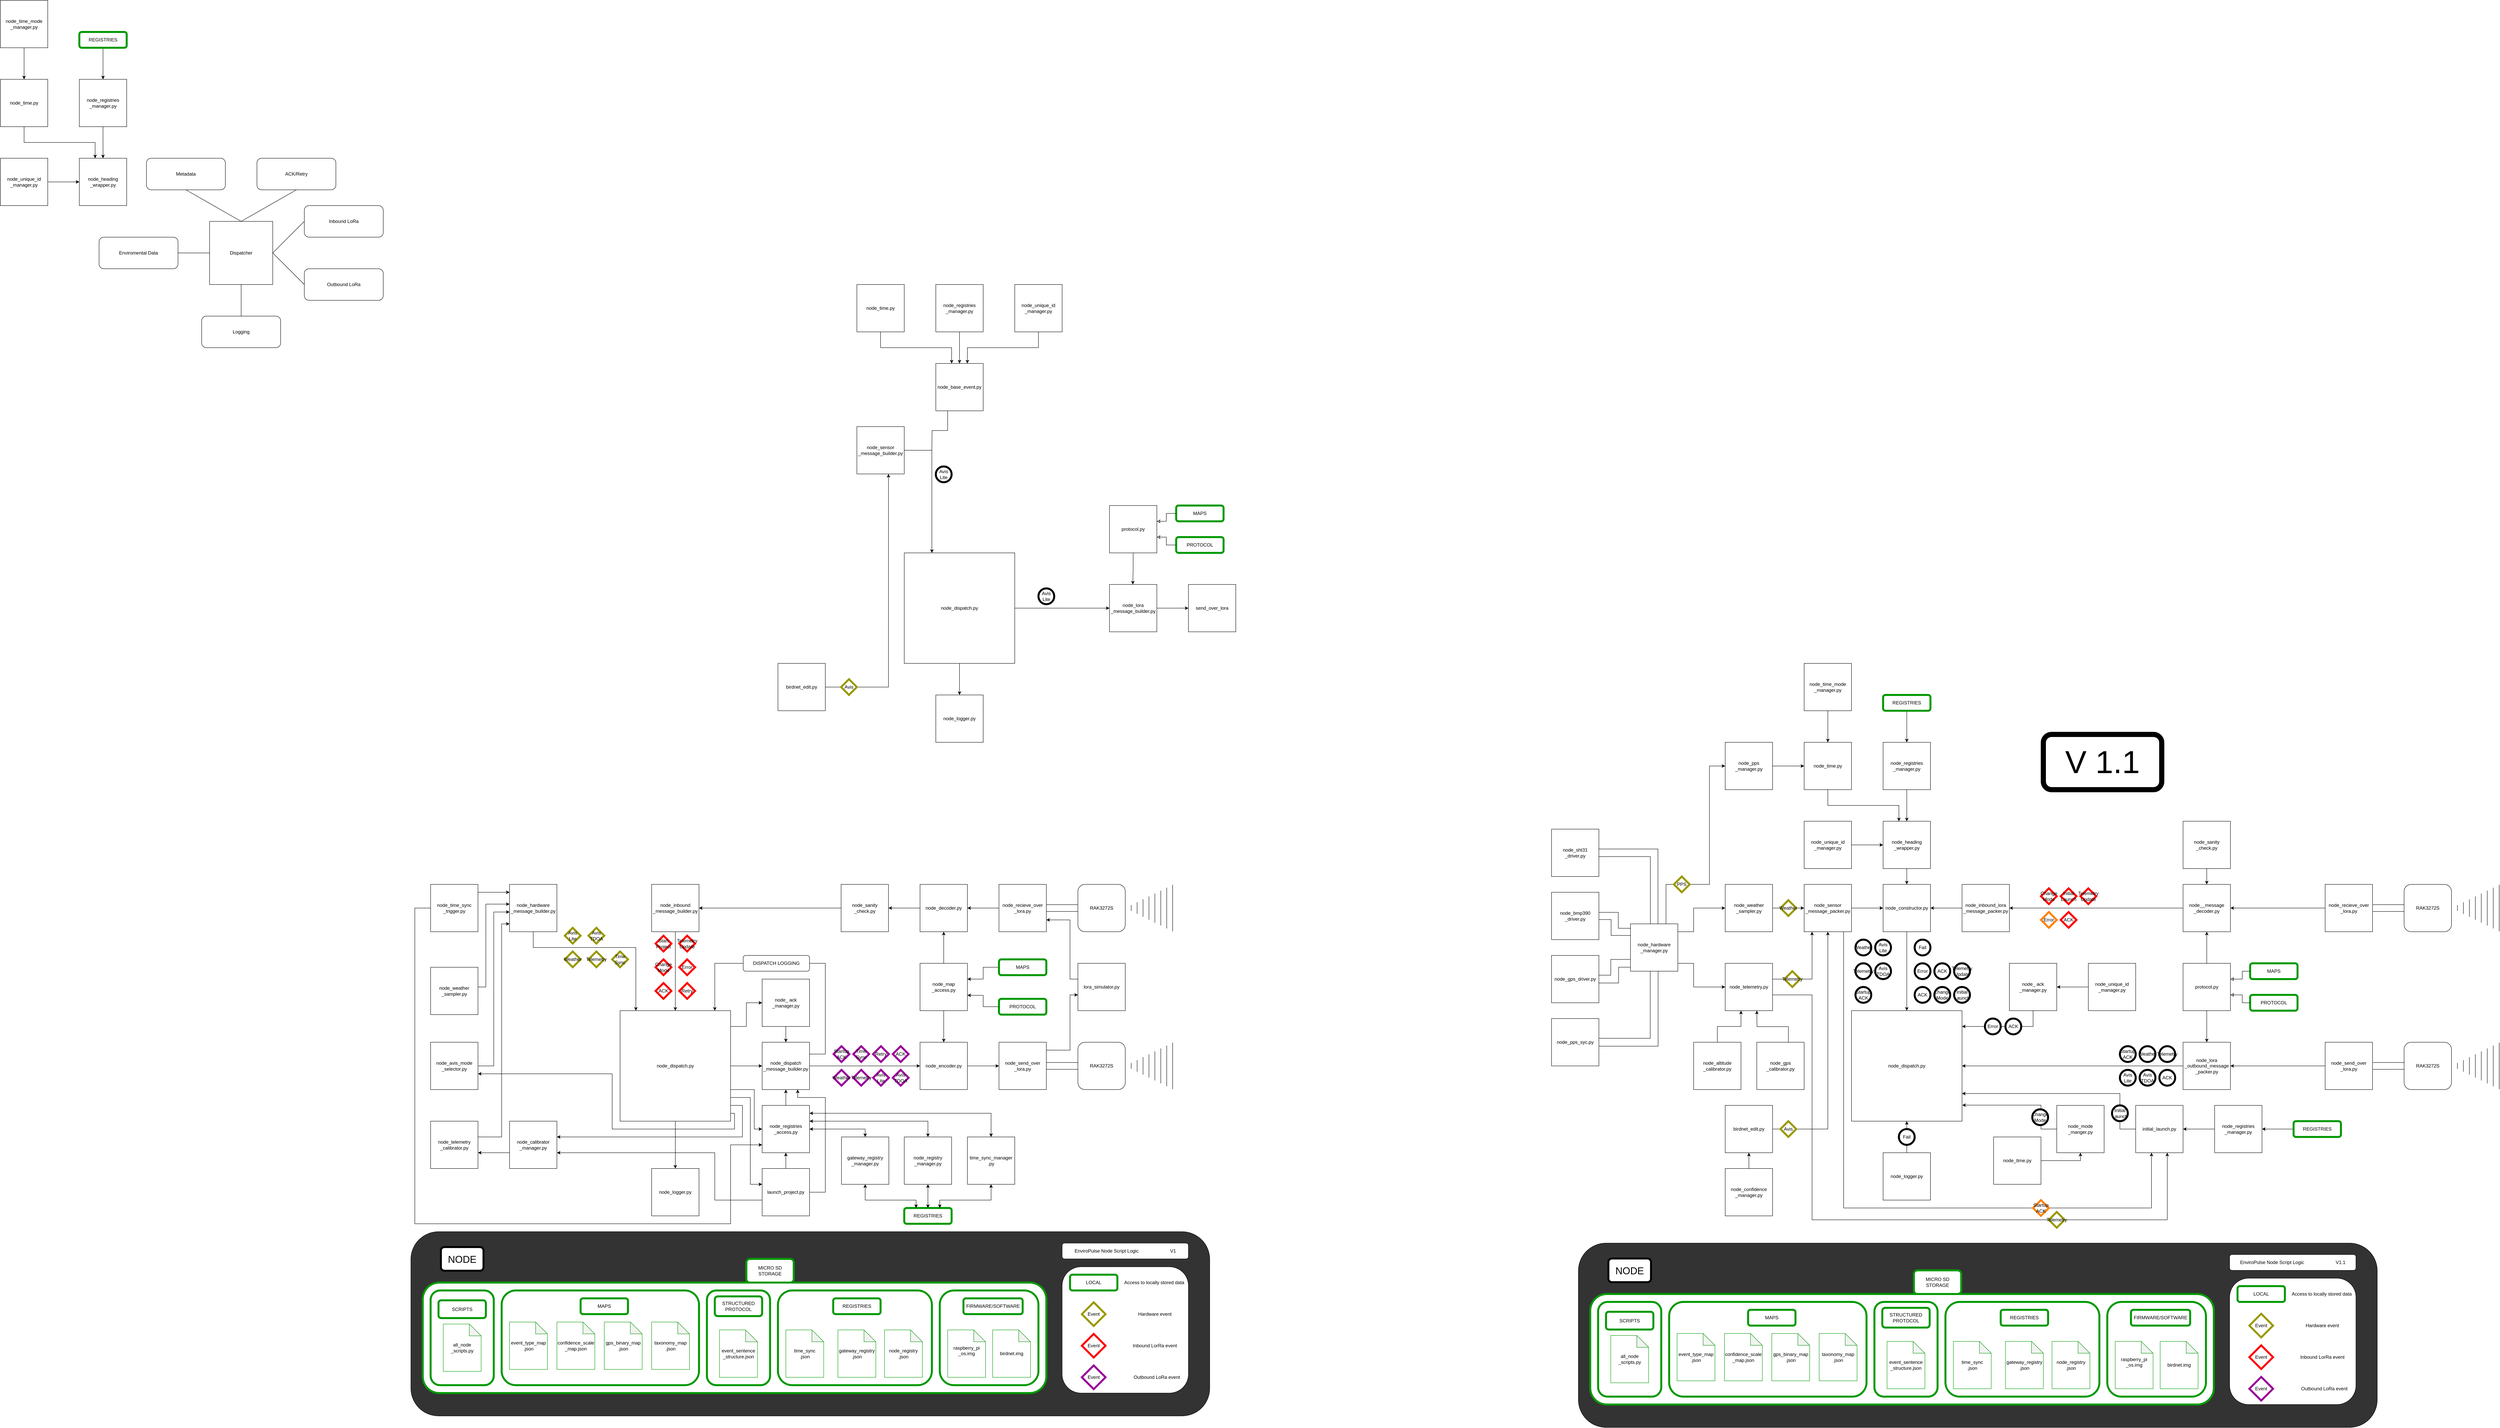 <mxfile version="27.0.9">
  <diagram name="Page-1" id="bEDtBJjbRW64ONqI4fNz">
    <mxGraphModel dx="4765" dy="4608" grid="1" gridSize="10" guides="1" tooltips="1" connect="1" arrows="1" fold="1" page="0" pageScale="1" pageWidth="850" pageHeight="1100" math="0" shadow="0">
      <root>
        <mxCell id="0" />
        <mxCell id="1" parent="0" />
        <mxCell id="ylHFpK_zeYIFlG54JJtC-148" value="PROTOCOL" style="rounded=1;whiteSpace=wrap;html=1;strokeColor=#009900;strokeWidth=5;" parent="1" vertex="1">
          <mxGeometry x="4530" y="200" width="120" height="40" as="geometry" />
        </mxCell>
        <mxCell id="02ePOp9WBVK9enxZNh84-42" value="" style="rounded=1;whiteSpace=wrap;html=1;fillColor=#333333;" parent="1" vertex="1">
          <mxGeometry x="-130" y="800" width="2024" height="467" as="geometry" />
        </mxCell>
        <mxCell id="02ePOp9WBVK9enxZNh84-1" value="" style="rounded=1;whiteSpace=wrap;html=1;fillColor=default;strokeColor=#009900;strokeWidth=5;" parent="1" vertex="1">
          <mxGeometry x="-100" y="929" width="1580" height="280" as="geometry" />
        </mxCell>
        <mxCell id="02ePOp9WBVK9enxZNh84-17" value="" style="rounded=1;whiteSpace=wrap;html=1;fillColor=none;strokeColor=#009900;strokeWidth=5;" parent="1" vertex="1">
          <mxGeometry x="1210" y="949" width="250" height="240" as="geometry" />
        </mxCell>
        <mxCell id="02ePOp9WBVK9enxZNh84-16" value="" style="rounded=1;whiteSpace=wrap;html=1;fillColor=none;strokeColor=#009900;strokeWidth=5;" parent="1" vertex="1">
          <mxGeometry x="800" y="949" width="390" height="240" as="geometry" />
        </mxCell>
        <mxCell id="02ePOp9WBVK9enxZNh84-15" value="" style="rounded=1;whiteSpace=wrap;html=1;fillColor=none;strokeColor=#009900;strokeWidth=5;" parent="1" vertex="1">
          <mxGeometry x="100" y="949" width="500" height="240" as="geometry" />
        </mxCell>
        <mxCell id="02ePOp9WBVK9enxZNh84-21" value="" style="rounded=1;whiteSpace=wrap;html=1;fillColor=none;strokeColor=#009900;strokeWidth=5;" parent="1" vertex="1">
          <mxGeometry x="620" y="949" width="160" height="240" as="geometry" />
        </mxCell>
        <mxCell id="YNT85TJLPvtrmsC-psUP-7" style="edgeStyle=orthogonalEdgeStyle;rounded=0;orthogonalLoop=1;jettySize=auto;html=1;entryX=0.5;entryY=0;entryDx=0;entryDy=0;" parent="1" source="YNT85TJLPvtrmsC-psUP-6" target="YNT85TJLPvtrmsC-psUP-5" edge="1">
          <mxGeometry relative="1" as="geometry" />
        </mxCell>
        <mxCell id="YNT85TJLPvtrmsC-psUP-11" style="edgeStyle=orthogonalEdgeStyle;rounded=0;orthogonalLoop=1;jettySize=auto;html=1;entryX=0;entryY=0.5;entryDx=0;entryDy=0;" parent="1" source="YNT85TJLPvtrmsC-psUP-6" target="YNT85TJLPvtrmsC-psUP-10" edge="1">
          <mxGeometry relative="1" as="geometry" />
        </mxCell>
        <mxCell id="YNT85TJLPvtrmsC-psUP-12" style="edgeStyle=orthogonalEdgeStyle;rounded=0;orthogonalLoop=1;jettySize=auto;html=1;entryX=0;entryY=0.5;entryDx=0;entryDy=0;" parent="1" source="YNT85TJLPvtrmsC-psUP-6" target="YNT85TJLPvtrmsC-psUP-4" edge="1">
          <mxGeometry relative="1" as="geometry">
            <Array as="points">
              <mxPoint x="720" y="280" />
              <mxPoint x="720" y="220" />
            </Array>
          </mxGeometry>
        </mxCell>
        <mxCell id="YNT85TJLPvtrmsC-psUP-25" style="edgeStyle=orthogonalEdgeStyle;rounded=0;orthogonalLoop=1;jettySize=auto;html=1;entryX=0;entryY=0.5;entryDx=0;entryDy=0;" parent="1" source="YNT85TJLPvtrmsC-psUP-6" target="YNT85TJLPvtrmsC-psUP-13" edge="1">
          <mxGeometry relative="1" as="geometry">
            <Array as="points">
              <mxPoint x="740" y="440" />
              <mxPoint x="740" y="540" />
            </Array>
          </mxGeometry>
        </mxCell>
        <mxCell id="YNT85TJLPvtrmsC-psUP-75" style="edgeStyle=orthogonalEdgeStyle;rounded=0;orthogonalLoop=1;jettySize=auto;html=1;exitX=1;exitY=0.929;exitDx=0;exitDy=0;exitPerimeter=0;entryX=1;entryY=0.667;entryDx=0;entryDy=0;entryPerimeter=0;" parent="1" source="YNT85TJLPvtrmsC-psUP-6" target="YNT85TJLPvtrmsC-psUP-67" edge="1">
          <mxGeometry relative="1" as="geometry">
            <mxPoint x="50" y="400" as="targetPoint" />
            <Array as="points">
              <mxPoint x="690" y="500" />
              <mxPoint x="690" y="540" />
              <mxPoint x="380" y="540" />
              <mxPoint x="380" y="400" />
            </Array>
          </mxGeometry>
        </mxCell>
        <mxCell id="YNT85TJLPvtrmsC-psUP-78" style="edgeStyle=orthogonalEdgeStyle;rounded=0;orthogonalLoop=1;jettySize=auto;html=1;entryX=0;entryY=0.333;entryDx=0;entryDy=0;entryPerimeter=0;" parent="1" source="YNT85TJLPvtrmsC-psUP-6" target="YNT85TJLPvtrmsC-psUP-77" edge="1">
          <mxGeometry relative="1" as="geometry">
            <mxPoint x="740" y="670" as="targetPoint" />
            <Array as="points">
              <mxPoint x="730" y="460" />
              <mxPoint x="730" y="680" />
            </Array>
          </mxGeometry>
        </mxCell>
        <mxCell id="YNT85TJLPvtrmsC-psUP-6" value="node_dispatch.py" style="whiteSpace=wrap;html=1;aspect=fixed;" parent="1" vertex="1">
          <mxGeometry x="400" y="240" width="280" height="280" as="geometry" />
        </mxCell>
        <mxCell id="YNT85TJLPvtrmsC-psUP-32" style="edgeStyle=orthogonalEdgeStyle;rounded=0;orthogonalLoop=1;jettySize=auto;html=1;entryX=1;entryY=0.5;entryDx=0;entryDy=0;" parent="1" source="YNT85TJLPvtrmsC-psUP-3" target="YNT85TJLPvtrmsC-psUP-24" edge="1">
          <mxGeometry relative="1" as="geometry" />
        </mxCell>
        <mxCell id="YNT85TJLPvtrmsC-psUP-3" value="node_recieve_over&lt;br&gt;_lora.py" style="whiteSpace=wrap;html=1;aspect=fixed;" parent="1" vertex="1">
          <mxGeometry x="1360" y="-80" width="120" height="120" as="geometry" />
        </mxCell>
        <mxCell id="YNT85TJLPvtrmsC-psUP-36" style="edgeStyle=orthogonalEdgeStyle;rounded=0;orthogonalLoop=1;jettySize=auto;html=1;entryX=0.5;entryY=0;entryDx=0;entryDy=0;" parent="1" source="YNT85TJLPvtrmsC-psUP-4" target="YNT85TJLPvtrmsC-psUP-10" edge="1">
          <mxGeometry relative="1" as="geometry" />
        </mxCell>
        <mxCell id="YNT85TJLPvtrmsC-psUP-4" value="node_ ack&lt;br&gt;_manager.py" style="whiteSpace=wrap;html=1;aspect=fixed;" parent="1" vertex="1">
          <mxGeometry x="760" y="160" width="120" height="120" as="geometry" />
        </mxCell>
        <mxCell id="YNT85TJLPvtrmsC-psUP-5" value="node_logger.py" style="whiteSpace=wrap;html=1;aspect=fixed;" parent="1" vertex="1">
          <mxGeometry x="480" y="640" width="120" height="120" as="geometry" />
        </mxCell>
        <mxCell id="YNT85TJLPvtrmsC-psUP-92" style="edgeStyle=orthogonalEdgeStyle;rounded=0;orthogonalLoop=1;jettySize=auto;html=1;" parent="1" source="YNT85TJLPvtrmsC-psUP-8" target="YNT85TJLPvtrmsC-psUP-87" edge="1">
          <mxGeometry relative="1" as="geometry">
            <Array as="points">
              <mxPoint x="1540" y="340" />
              <mxPoint x="1540" y="200" />
            </Array>
          </mxGeometry>
        </mxCell>
        <mxCell id="YNT85TJLPvtrmsC-psUP-8" value="node_send_over&lt;br&gt;_lora.py" style="whiteSpace=wrap;html=1;aspect=fixed;" parent="1" vertex="1">
          <mxGeometry x="1360" y="320" width="120" height="120" as="geometry" />
        </mxCell>
        <mxCell id="YNT85TJLPvtrmsC-psUP-20" style="edgeStyle=orthogonalEdgeStyle;rounded=0;orthogonalLoop=1;jettySize=auto;html=1;entryX=0;entryY=0.5;entryDx=0;entryDy=0;" parent="1" source="YNT85TJLPvtrmsC-psUP-10" target="YNT85TJLPvtrmsC-psUP-14" edge="1">
          <mxGeometry relative="1" as="geometry" />
        </mxCell>
        <mxCell id="YNT85TJLPvtrmsC-psUP-37" style="edgeStyle=orthogonalEdgeStyle;rounded=0;orthogonalLoop=1;jettySize=auto;html=1;" parent="1" source="YNT85TJLPvtrmsC-psUP-10" edge="1">
          <mxGeometry relative="1" as="geometry">
            <mxPoint x="640" y="240" as="targetPoint" />
            <Array as="points">
              <mxPoint x="920" y="350" />
              <mxPoint x="920" y="120" />
              <mxPoint x="640" y="120" />
              <mxPoint x="640" y="240" />
            </Array>
          </mxGeometry>
        </mxCell>
        <mxCell id="YNT85TJLPvtrmsC-psUP-10" value="node_dispatch&lt;br&gt;_message_builder.py" style="whiteSpace=wrap;html=1;aspect=fixed;" parent="1" vertex="1">
          <mxGeometry x="760" y="320" width="120" height="120" as="geometry" />
        </mxCell>
        <mxCell id="YNT85TJLPvtrmsC-psUP-13" value="node_registries _access.py" style="whiteSpace=wrap;html=1;aspect=fixed;" parent="1" vertex="1">
          <mxGeometry x="760" y="480" width="120" height="120" as="geometry" />
        </mxCell>
        <mxCell id="YNT85TJLPvtrmsC-psUP-21" style="edgeStyle=orthogonalEdgeStyle;rounded=0;orthogonalLoop=1;jettySize=auto;html=1;entryX=0;entryY=0.5;entryDx=0;entryDy=0;" parent="1" source="YNT85TJLPvtrmsC-psUP-14" target="YNT85TJLPvtrmsC-psUP-8" edge="1">
          <mxGeometry relative="1" as="geometry" />
        </mxCell>
        <mxCell id="YNT85TJLPvtrmsC-psUP-14" value="node_encoder.py" style="whiteSpace=wrap;html=1;aspect=fixed;" parent="1" vertex="1">
          <mxGeometry x="1160" y="320" width="120" height="120" as="geometry" />
        </mxCell>
        <mxCell id="YNT85TJLPvtrmsC-psUP-34" style="edgeStyle=orthogonalEdgeStyle;rounded=0;orthogonalLoop=1;jettySize=auto;html=1;entryX=1;entryY=0.5;entryDx=0;entryDy=0;" parent="1" source="YNT85TJLPvtrmsC-psUP-15" target="YNT85TJLPvtrmsC-psUP-23" edge="1">
          <mxGeometry relative="1" as="geometry" />
        </mxCell>
        <mxCell id="YNT85TJLPvtrmsC-psUP-15" value="node_sanity&lt;br&gt;_check.py" style="whiteSpace=wrap;html=1;aspect=fixed;" parent="1" vertex="1">
          <mxGeometry x="960" y="-80" width="120" height="120" as="geometry" />
        </mxCell>
        <mxCell id="YNT85TJLPvtrmsC-psUP-16" value="RAK3272S" style="rounded=1;whiteSpace=wrap;html=1;" parent="1" vertex="1">
          <mxGeometry x="1560" y="320" width="120" height="120" as="geometry" />
        </mxCell>
        <mxCell id="YNT85TJLPvtrmsC-psUP-17" value="" style="shape=mxgraph.arrows2.wedgeArrowDashed2;html=1;bendable=0;startWidth=58.947;stepSize=15;rounded=0;entryX=1;entryY=0.5;entryDx=0;entryDy=0;" parent="1" target="YNT85TJLPvtrmsC-psUP-16" edge="1">
          <mxGeometry width="100" height="100" relative="1" as="geometry">
            <mxPoint x="1800" y="380" as="sourcePoint" />
            <mxPoint x="1410" y="240" as="targetPoint" />
          </mxGeometry>
        </mxCell>
        <mxCell id="YNT85TJLPvtrmsC-psUP-18" value="RAK3272S" style="rounded=1;whiteSpace=wrap;html=1;" parent="1" vertex="1">
          <mxGeometry x="1560" y="-80" width="120" height="120" as="geometry" />
        </mxCell>
        <mxCell id="YNT85TJLPvtrmsC-psUP-19" value="" style="shape=mxgraph.arrows2.wedgeArrowDashed2;html=1;bendable=0;startWidth=58.947;stepSize=15;rounded=0;entryX=1;entryY=0.5;entryDx=0;entryDy=0;" parent="1" target="YNT85TJLPvtrmsC-psUP-18" edge="1">
          <mxGeometry width="100" height="100" relative="1" as="geometry">
            <mxPoint x="1800" y="-20" as="sourcePoint" />
            <mxPoint x="1410" y="-160" as="targetPoint" />
          </mxGeometry>
        </mxCell>
        <mxCell id="YNT85TJLPvtrmsC-psUP-35" style="edgeStyle=orthogonalEdgeStyle;rounded=0;orthogonalLoop=1;jettySize=auto;html=1;entryX=0.5;entryY=0;entryDx=0;entryDy=0;" parent="1" source="YNT85TJLPvtrmsC-psUP-23" target="YNT85TJLPvtrmsC-psUP-6" edge="1">
          <mxGeometry relative="1" as="geometry" />
        </mxCell>
        <mxCell id="YNT85TJLPvtrmsC-psUP-23" value="node_inbound&lt;br&gt;_message_builder.py" style="whiteSpace=wrap;html=1;aspect=fixed;" parent="1" vertex="1">
          <mxGeometry x="480" y="-80" width="120" height="120" as="geometry" />
        </mxCell>
        <mxCell id="YNT85TJLPvtrmsC-psUP-33" style="edgeStyle=orthogonalEdgeStyle;rounded=0;orthogonalLoop=1;jettySize=auto;html=1;entryX=1;entryY=0.5;entryDx=0;entryDy=0;" parent="1" source="YNT85TJLPvtrmsC-psUP-24" target="YNT85TJLPvtrmsC-psUP-15" edge="1">
          <mxGeometry relative="1" as="geometry" />
        </mxCell>
        <mxCell id="YNT85TJLPvtrmsC-psUP-24" value="node_decoder.py" style="whiteSpace=wrap;html=1;aspect=fixed;" parent="1" vertex="1">
          <mxGeometry x="1160" y="-80" width="120" height="120" as="geometry" />
        </mxCell>
        <mxCell id="YNT85TJLPvtrmsC-psUP-27" style="edgeStyle=orthogonalEdgeStyle;rounded=0;orthogonalLoop=1;jettySize=auto;html=1;entryX=0.5;entryY=0;entryDx=0;entryDy=0;" parent="1" source="YNT85TJLPvtrmsC-psUP-26" target="YNT85TJLPvtrmsC-psUP-14" edge="1">
          <mxGeometry relative="1" as="geometry" />
        </mxCell>
        <mxCell id="YNT85TJLPvtrmsC-psUP-28" style="edgeStyle=orthogonalEdgeStyle;rounded=0;orthogonalLoop=1;jettySize=auto;html=1;entryX=0.5;entryY=1;entryDx=0;entryDy=0;" parent="1" source="YNT85TJLPvtrmsC-psUP-26" target="YNT85TJLPvtrmsC-psUP-24" edge="1">
          <mxGeometry relative="1" as="geometry" />
        </mxCell>
        <mxCell id="YNT85TJLPvtrmsC-psUP-26" value="node_map&lt;br&gt;_access.py" style="whiteSpace=wrap;html=1;aspect=fixed;" parent="1" vertex="1">
          <mxGeometry x="1160" y="120" width="120" height="120" as="geometry" />
        </mxCell>
        <mxCell id="YNT85TJLPvtrmsC-psUP-30" style="edgeStyle=orthogonalEdgeStyle;rounded=0;orthogonalLoop=1;jettySize=auto;html=1;entryX=1;entryY=0.333;entryDx=0;entryDy=0;entryPerimeter=0;" parent="1" source="YNT85TJLPvtrmsC-psUP-29" target="YNT85TJLPvtrmsC-psUP-26" edge="1">
          <mxGeometry relative="1" as="geometry" />
        </mxCell>
        <mxCell id="YNT85TJLPvtrmsC-psUP-29" value="MAPS" style="rounded=1;whiteSpace=wrap;html=1;strokeColor=#009900;strokeWidth=5;" parent="1" vertex="1">
          <mxGeometry x="1360" y="110" width="120" height="40" as="geometry" />
        </mxCell>
        <mxCell id="YNT85TJLPvtrmsC-psUP-38" value="" style="shape=link;html=1;rounded=0;width=17.368;entryX=0;entryY=0.5;entryDx=0;entryDy=0;exitX=1;exitY=0.5;exitDx=0;exitDy=0;" parent="1" source="YNT85TJLPvtrmsC-psUP-3" target="YNT85TJLPvtrmsC-psUP-18" edge="1">
          <mxGeometry width="100" relative="1" as="geometry">
            <mxPoint x="1270" y="290" as="sourcePoint" />
            <mxPoint x="1370" y="290" as="targetPoint" />
          </mxGeometry>
        </mxCell>
        <mxCell id="YNT85TJLPvtrmsC-psUP-39" value="" style="shape=link;html=1;rounded=0;width=17.368;exitX=1;exitY=0.5;exitDx=0;exitDy=0;entryX=0;entryY=0.5;entryDx=0;entryDy=0;" parent="1" source="YNT85TJLPvtrmsC-psUP-8" target="YNT85TJLPvtrmsC-psUP-16" edge="1">
          <mxGeometry width="100" relative="1" as="geometry">
            <mxPoint x="1520" y="390" as="sourcePoint" />
            <mxPoint x="1620" y="390" as="targetPoint" />
          </mxGeometry>
        </mxCell>
        <mxCell id="YNT85TJLPvtrmsC-psUP-40" value="Startup ACK" style="rhombus;whiteSpace=wrap;html=1;strokeWidth=5;strokeColor=#990099;" parent="1" vertex="1">
          <mxGeometry x="941" y="330" width="40" height="40" as="geometry" />
        </mxCell>
        <mxCell id="YNT85TJLPvtrmsC-psUP-41" value="" style="endArrow=classic;html=1;rounded=0;exitX=0.5;exitY=0;exitDx=0;exitDy=0;" parent="1" source="YNT85TJLPvtrmsC-psUP-13" target="YNT85TJLPvtrmsC-psUP-10" edge="1">
          <mxGeometry width="50" height="50" relative="1" as="geometry">
            <mxPoint x="1090" y="320" as="sourcePoint" />
            <mxPoint x="1140" y="270" as="targetPoint" />
          </mxGeometry>
        </mxCell>
        <mxCell id="YNT85TJLPvtrmsC-psUP-44" value="Weather" style="rhombus;whiteSpace=wrap;html=1;strokeWidth=5;strokeColor=#990099;" parent="1" vertex="1">
          <mxGeometry x="941" y="390" width="40" height="40" as="geometry" />
        </mxCell>
        <mxCell id="YNT85TJLPvtrmsC-psUP-45" value="Time&lt;br&gt;Sync" style="rhombus;whiteSpace=wrap;html=1;strokeWidth=5;strokeColor=#990099;" parent="1" vertex="1">
          <mxGeometry x="991" y="330" width="40" height="40" as="geometry" />
        </mxCell>
        <mxCell id="YNT85TJLPvtrmsC-psUP-46" value="Telemetry" style="rhombus;whiteSpace=wrap;html=1;strokeWidth=5;strokeColor=#990099;" parent="1" vertex="1">
          <mxGeometry x="991" y="390" width="40" height="40" as="geometry" />
        </mxCell>
        <mxCell id="YNT85TJLPvtrmsC-psUP-47" value="Retry" style="rhombus;whiteSpace=wrap;html=1;strokeWidth=5;strokeColor=#990099;" parent="1" vertex="1">
          <mxGeometry x="1041" y="330" width="40" height="40" as="geometry" />
        </mxCell>
        <mxCell id="YNT85TJLPvtrmsC-psUP-48" value="Avis Lite" style="rhombus;whiteSpace=wrap;html=1;strokeWidth=5;strokeColor=#990099;" parent="1" vertex="1">
          <mxGeometry x="1041" y="390" width="40" height="40" as="geometry" />
        </mxCell>
        <mxCell id="YNT85TJLPvtrmsC-psUP-49" value="ACK" style="rhombus;whiteSpace=wrap;html=1;strokeWidth=5;strokeColor=#990099;" parent="1" vertex="1">
          <mxGeometry x="1091" y="330" width="40" height="40" as="geometry" />
        </mxCell>
        <mxCell id="YNT85TJLPvtrmsC-psUP-50" value="Avis&lt;div&gt;TDOA&lt;/div&gt;" style="rhombus;whiteSpace=wrap;html=1;strokeWidth=5;strokeColor=#990099;" parent="1" vertex="1">
          <mxGeometry x="1091" y="390" width="40" height="40" as="geometry" />
        </mxCell>
        <mxCell id="YNT85TJLPvtrmsC-psUP-51" value="node_hardware&lt;br&gt;_message_builder.py" style="whiteSpace=wrap;html=1;aspect=fixed;" parent="1" vertex="1">
          <mxGeometry x="120" y="-80" width="120" height="120" as="geometry" />
        </mxCell>
        <mxCell id="YNT85TJLPvtrmsC-psUP-52" style="edgeStyle=orthogonalEdgeStyle;rounded=0;orthogonalLoop=1;jettySize=auto;html=1;exitX=0.5;exitY=1;exitDx=0;exitDy=0;" parent="1" source="YNT85TJLPvtrmsC-psUP-51" edge="1">
          <mxGeometry relative="1" as="geometry">
            <mxPoint x="440" y="240" as="targetPoint" />
            <Array as="points">
              <mxPoint x="180" y="80" />
              <mxPoint x="440" y="80" />
            </Array>
          </mxGeometry>
        </mxCell>
        <mxCell id="YNT85TJLPvtrmsC-psUP-53" value="Start Project" style="rhombus;whiteSpace=wrap;html=1;strokeWidth=5;strokeColor=#FF0000;" parent="1" vertex="1">
          <mxGeometry x="490" y="50" width="40" height="40" as="geometry" />
        </mxCell>
        <mxCell id="YNT85TJLPvtrmsC-psUP-54" value="Change&lt;br&gt;Mode" style="rhombus;whiteSpace=wrap;html=1;strokeWidth=5;strokeColor=#FF0000;" parent="1" vertex="1">
          <mxGeometry x="490" y="110" width="40" height="40" as="geometry" />
        </mxCell>
        <mxCell id="YNT85TJLPvtrmsC-psUP-55" value="Telemetry Update" style="rhombus;whiteSpace=wrap;html=1;strokeWidth=5;strokeColor=#FF0000;" parent="1" vertex="1">
          <mxGeometry x="550" y="50" width="40" height="40" as="geometry" />
        </mxCell>
        <mxCell id="YNT85TJLPvtrmsC-psUP-56" value="Error" style="rhombus;whiteSpace=wrap;html=1;strokeWidth=5;strokeColor=#FF0000;" parent="1" vertex="1">
          <mxGeometry x="550" y="110" width="40" height="40" as="geometry" />
        </mxCell>
        <mxCell id="YNT85TJLPvtrmsC-psUP-57" value="ACK" style="rhombus;whiteSpace=wrap;html=1;strokeWidth=5;strokeColor=#FF0000;" parent="1" vertex="1">
          <mxGeometry x="490" y="170" width="40" height="40" as="geometry" />
        </mxCell>
        <mxCell id="YNT85TJLPvtrmsC-psUP-58" value="Retry" style="rhombus;whiteSpace=wrap;html=1;strokeWidth=5;strokeColor=#FF0000;" parent="1" vertex="1">
          <mxGeometry x="550" y="170" width="40" height="40" as="geometry" />
        </mxCell>
        <mxCell id="YNT85TJLPvtrmsC-psUP-59" value="Avis Lite" style="rhombus;whiteSpace=wrap;html=1;strokeWidth=5;strokeColor=#999900;" parent="1" vertex="1">
          <mxGeometry x="260" y="30" width="40" height="40" as="geometry" />
        </mxCell>
        <mxCell id="YNT85TJLPvtrmsC-psUP-60" value="Weather" style="rhombus;whiteSpace=wrap;html=1;strokeWidth=5;strokeColor=#999900;" parent="1" vertex="1">
          <mxGeometry x="260" y="90" width="40" height="40" as="geometry" />
        </mxCell>
        <mxCell id="YNT85TJLPvtrmsC-psUP-61" value="Avis TDOA" style="rhombus;whiteSpace=wrap;html=1;strokeWidth=5;strokeColor=#999900;" parent="1" vertex="1">
          <mxGeometry x="320" y="30" width="40" height="40" as="geometry" />
        </mxCell>
        <mxCell id="YNT85TJLPvtrmsC-psUP-62" value="Telemetry" style="rhombus;whiteSpace=wrap;html=1;strokeWidth=5;strokeColor=#999900;" parent="1" vertex="1">
          <mxGeometry x="320" y="90" width="40" height="40" as="geometry" />
        </mxCell>
        <mxCell id="YNT85TJLPvtrmsC-psUP-66" value="node_weather&lt;br&gt;_sampler.py" style="whiteSpace=wrap;html=1;aspect=fixed;" parent="1" vertex="1">
          <mxGeometry x="-80" y="130" width="120" height="120" as="geometry" />
        </mxCell>
        <mxCell id="YNT85TJLPvtrmsC-psUP-73" style="edgeStyle=orthogonalEdgeStyle;rounded=0;orthogonalLoop=1;jettySize=auto;html=1;" parent="1" source="YNT85TJLPvtrmsC-psUP-67" edge="1">
          <mxGeometry relative="1" as="geometry">
            <mxPoint x="120" y="-10" as="targetPoint" />
            <Array as="points">
              <mxPoint x="80" y="380" />
              <mxPoint x="80" y="-10" />
              <mxPoint x="120" y="-10" />
            </Array>
          </mxGeometry>
        </mxCell>
        <mxCell id="YNT85TJLPvtrmsC-psUP-67" value="node_avis_mode&lt;br&gt;_selector.py" style="whiteSpace=wrap;html=1;aspect=fixed;" parent="1" vertex="1">
          <mxGeometry x="-80" y="320" width="120" height="120" as="geometry" />
        </mxCell>
        <mxCell id="02ePOp9WBVK9enxZNh84-53" style="edgeStyle=orthogonalEdgeStyle;rounded=0;orthogonalLoop=1;jettySize=auto;html=1;" parent="1" source="YNT85TJLPvtrmsC-psUP-68" edge="1">
          <mxGeometry relative="1" as="geometry">
            <mxPoint x="760" y="580" as="targetPoint" />
            <Array as="points">
              <mxPoint x="-120" y="-20" />
              <mxPoint x="-120" y="780" />
              <mxPoint x="680" y="780" />
              <mxPoint x="680" y="580" />
              <mxPoint x="760" y="580" />
            </Array>
          </mxGeometry>
        </mxCell>
        <mxCell id="YNT85TJLPvtrmsC-psUP-68" value="node_time_sync&lt;br&gt;_trigger.py" style="whiteSpace=wrap;html=1;aspect=fixed;" parent="1" vertex="1">
          <mxGeometry x="-80" y="-80" width="120" height="120" as="geometry" />
        </mxCell>
        <mxCell id="YNT85TJLPvtrmsC-psUP-74" style="edgeStyle=orthogonalEdgeStyle;rounded=0;orthogonalLoop=1;jettySize=auto;html=1;" parent="1" source="YNT85TJLPvtrmsC-psUP-69" edge="1">
          <mxGeometry relative="1" as="geometry">
            <mxPoint x="120" y="20" as="targetPoint" />
            <Array as="points">
              <mxPoint x="100" y="560" />
              <mxPoint x="100" y="20" />
            </Array>
          </mxGeometry>
        </mxCell>
        <mxCell id="YNT85TJLPvtrmsC-psUP-69" value="node_telemetry&lt;br&gt;_calibrator.py" style="whiteSpace=wrap;html=1;aspect=fixed;" parent="1" vertex="1">
          <mxGeometry x="-80" y="520" width="120" height="120" as="geometry" />
        </mxCell>
        <mxCell id="YNT85TJLPvtrmsC-psUP-70" value="Time Sync" style="rhombus;whiteSpace=wrap;html=1;strokeWidth=5;strokeColor=#999900;" parent="1" vertex="1">
          <mxGeometry x="380" y="90" width="40" height="40" as="geometry" />
        </mxCell>
        <mxCell id="YNT85TJLPvtrmsC-psUP-71" style="edgeStyle=orthogonalEdgeStyle;rounded=0;orthogonalLoop=1;jettySize=auto;html=1;entryX=0;entryY=0.167;entryDx=0;entryDy=0;entryPerimeter=0;" parent="1" source="YNT85TJLPvtrmsC-psUP-68" target="YNT85TJLPvtrmsC-psUP-51" edge="1">
          <mxGeometry relative="1" as="geometry">
            <mxPoint x="90" y="-50" as="targetPoint" />
            <Array as="points">
              <mxPoint x="90" y="-60" />
              <mxPoint x="90" y="-60" />
            </Array>
          </mxGeometry>
        </mxCell>
        <mxCell id="YNT85TJLPvtrmsC-psUP-72" style="edgeStyle=orthogonalEdgeStyle;rounded=0;orthogonalLoop=1;jettySize=auto;html=1;entryX=0;entryY=0.417;entryDx=0;entryDy=0;entryPerimeter=0;" parent="1" source="YNT85TJLPvtrmsC-psUP-66" target="YNT85TJLPvtrmsC-psUP-51" edge="1">
          <mxGeometry relative="1" as="geometry">
            <mxPoint x="100" y="-30" as="targetPoint" />
            <Array as="points">
              <mxPoint x="60" y="180" />
              <mxPoint x="60" y="-30" />
            </Array>
          </mxGeometry>
        </mxCell>
        <mxCell id="YNT85TJLPvtrmsC-psUP-79" style="edgeStyle=orthogonalEdgeStyle;rounded=0;orthogonalLoop=1;jettySize=auto;html=1;entryX=1;entryY=0.667;entryDx=0;entryDy=0;entryPerimeter=0;" parent="1" source="YNT85TJLPvtrmsC-psUP-77" target="YNT85TJLPvtrmsC-psUP-83" edge="1">
          <mxGeometry relative="1" as="geometry">
            <Array as="points">
              <mxPoint x="640" y="720" />
              <mxPoint x="640" y="600" />
            </Array>
          </mxGeometry>
        </mxCell>
        <mxCell id="YNT85TJLPvtrmsC-psUP-81" style="edgeStyle=orthogonalEdgeStyle;rounded=0;orthogonalLoop=1;jettySize=auto;html=1;entryX=0.75;entryY=1;entryDx=0;entryDy=0;" parent="1" source="YNT85TJLPvtrmsC-psUP-77" target="YNT85TJLPvtrmsC-psUP-10" edge="1">
          <mxGeometry relative="1" as="geometry">
            <Array as="points">
              <mxPoint x="920" y="700" />
              <mxPoint x="920" y="460" />
              <mxPoint x="850" y="460" />
            </Array>
          </mxGeometry>
        </mxCell>
        <mxCell id="YNT85TJLPvtrmsC-psUP-82" style="edgeStyle=orthogonalEdgeStyle;rounded=0;orthogonalLoop=1;jettySize=auto;html=1;" parent="1" source="YNT85TJLPvtrmsC-psUP-77" target="YNT85TJLPvtrmsC-psUP-13" edge="1">
          <mxGeometry relative="1" as="geometry" />
        </mxCell>
        <mxCell id="YNT85TJLPvtrmsC-psUP-77" value="launch_project.py" style="whiteSpace=wrap;html=1;aspect=fixed;" parent="1" vertex="1">
          <mxGeometry x="760" y="640" width="120" height="120" as="geometry" />
        </mxCell>
        <mxCell id="YNT85TJLPvtrmsC-psUP-80" style="edgeStyle=orthogonalEdgeStyle;rounded=0;orthogonalLoop=1;jettySize=auto;html=1;" parent="1" target="YNT85TJLPvtrmsC-psUP-83" edge="1">
          <mxGeometry relative="1" as="geometry">
            <mxPoint x="680" y="480" as="sourcePoint" />
            <mxPoint x="40" y="590" as="targetPoint" />
            <Array as="points">
              <mxPoint x="710" y="480" />
              <mxPoint x="710" y="560" />
            </Array>
          </mxGeometry>
        </mxCell>
        <mxCell id="YNT85TJLPvtrmsC-psUP-84" style="edgeStyle=orthogonalEdgeStyle;rounded=0;orthogonalLoop=1;jettySize=auto;html=1;" parent="1" source="YNT85TJLPvtrmsC-psUP-83" edge="1">
          <mxGeometry relative="1" as="geometry">
            <mxPoint x="40" y="600" as="targetPoint" />
            <Array as="points">
              <mxPoint x="80" y="600" />
              <mxPoint x="80" y="600" />
            </Array>
          </mxGeometry>
        </mxCell>
        <mxCell id="YNT85TJLPvtrmsC-psUP-83" value="node_calibrator&lt;br&gt;_manager.py" style="whiteSpace=wrap;html=1;aspect=fixed;" parent="1" vertex="1">
          <mxGeometry x="120" y="520" width="120" height="120" as="geometry" />
        </mxCell>
        <mxCell id="YNT85TJLPvtrmsC-psUP-85" value="PROTOCOL" style="rounded=1;whiteSpace=wrap;html=1;strokeColor=#009900;strokeWidth=5;" parent="1" vertex="1">
          <mxGeometry x="1360" y="210" width="120" height="40" as="geometry" />
        </mxCell>
        <mxCell id="YNT85TJLPvtrmsC-psUP-86" style="edgeStyle=orthogonalEdgeStyle;rounded=0;orthogonalLoop=1;jettySize=auto;html=1;entryX=1;entryY=0.676;entryDx=0;entryDy=0;entryPerimeter=0;" parent="1" source="YNT85TJLPvtrmsC-psUP-85" target="YNT85TJLPvtrmsC-psUP-26" edge="1">
          <mxGeometry relative="1" as="geometry" />
        </mxCell>
        <mxCell id="YNT85TJLPvtrmsC-psUP-88" style="edgeStyle=orthogonalEdgeStyle;rounded=0;orthogonalLoop=1;jettySize=auto;html=1;entryX=1;entryY=0.75;entryDx=0;entryDy=0;" parent="1" source="YNT85TJLPvtrmsC-psUP-87" target="YNT85TJLPvtrmsC-psUP-3" edge="1">
          <mxGeometry relative="1" as="geometry">
            <Array as="points">
              <mxPoint x="1540" y="160" />
              <mxPoint x="1540" y="10" />
            </Array>
          </mxGeometry>
        </mxCell>
        <mxCell id="YNT85TJLPvtrmsC-psUP-87" value="lora_simulator.py" style="whiteSpace=wrap;html=1;aspect=fixed;" parent="1" vertex="1">
          <mxGeometry x="1560" y="120" width="120" height="120" as="geometry" />
        </mxCell>
        <mxCell id="02ePOp9WBVK9enxZNh84-2" value="MAPS" style="rounded=1;whiteSpace=wrap;html=1;strokeColor=#009900;strokeWidth=5;" parent="1" vertex="1">
          <mxGeometry x="300" y="969" width="120" height="40" as="geometry" />
        </mxCell>
        <mxCell id="02ePOp9WBVK9enxZNh84-3" value="node_registry&lt;br&gt;.json" style="shape=note;whiteSpace=wrap;html=1;backgroundOutline=1;darkOpacity=0.05;strokeColor=#009900;" parent="1" vertex="1">
          <mxGeometry x="1070" y="1049" width="96" height="120" as="geometry" />
        </mxCell>
        <mxCell id="02ePOp9WBVK9enxZNh84-4" value="gateway_registry&lt;br&gt;.json" style="shape=note;whiteSpace=wrap;html=1;backgroundOutline=1;darkOpacity=0.05;strokeColor=#009900;" parent="1" vertex="1">
          <mxGeometry x="952" y="1049" width="96" height="120" as="geometry" />
        </mxCell>
        <mxCell id="02ePOp9WBVK9enxZNh84-5" value="time_sync&lt;br&gt;.json" style="shape=note;whiteSpace=wrap;html=1;backgroundOutline=1;darkOpacity=0.05;strokeColor=#009900;" parent="1" vertex="1">
          <mxGeometry x="820" y="1049" width="96" height="120" as="geometry" />
        </mxCell>
        <mxCell id="02ePOp9WBVK9enxZNh84-6" value="event_type_map&lt;br&gt;.json" style="shape=note;whiteSpace=wrap;html=1;backgroundOutline=1;darkOpacity=0.05;strokeColor=#009900;" parent="1" vertex="1">
          <mxGeometry x="120" y="1029" width="96" height="120" as="geometry" />
        </mxCell>
        <mxCell id="02ePOp9WBVK9enxZNh84-7" value="confidence_scale&lt;br&gt;_map.json" style="shape=note;whiteSpace=wrap;html=1;backgroundOutline=1;darkOpacity=0.05;strokeColor=#009900;" parent="1" vertex="1">
          <mxGeometry x="240" y="1029" width="96" height="120" as="geometry" />
        </mxCell>
        <mxCell id="02ePOp9WBVK9enxZNh84-8" value="gps_binary_map&lt;br&gt;.json" style="shape=note;whiteSpace=wrap;html=1;backgroundOutline=1;darkOpacity=0.05;strokeColor=#009900;" parent="1" vertex="1">
          <mxGeometry x="360" y="1029" width="96" height="120" as="geometry" />
        </mxCell>
        <mxCell id="02ePOp9WBVK9enxZNh84-9" value="taxonomy_map&lt;br&gt;.json" style="shape=note;whiteSpace=wrap;html=1;backgroundOutline=1;darkOpacity=0.05;strokeColor=#009900;" parent="1" vertex="1">
          <mxGeometry x="480" y="1029" width="96" height="120" as="geometry" />
        </mxCell>
        <mxCell id="02ePOp9WBVK9enxZNh84-10" value="REGISTRIES" style="rounded=1;whiteSpace=wrap;html=1;strokeColor=#009900;strokeWidth=5;" parent="1" vertex="1">
          <mxGeometry x="940" y="969" width="120" height="40" as="geometry" />
        </mxCell>
        <mxCell id="02ePOp9WBVK9enxZNh84-11" value="FIRMWARE/SOFTWARE" style="rounded=1;whiteSpace=wrap;html=1;strokeColor=#009900;strokeWidth=5;" parent="1" vertex="1">
          <mxGeometry x="1270" y="969" width="150" height="40" as="geometry" />
        </mxCell>
        <mxCell id="02ePOp9WBVK9enxZNh84-12" value="&lt;div&gt;raspberry_pi&lt;br&gt;_os.img&lt;/div&gt;&lt;div&gt;&lt;br&gt;&lt;/div&gt;" style="shape=note;whiteSpace=wrap;html=1;backgroundOutline=1;darkOpacity=0.05;strokeColor=#009900;" parent="1" vertex="1">
          <mxGeometry x="1230" y="1049" width="96" height="120" as="geometry" />
        </mxCell>
        <mxCell id="02ePOp9WBVK9enxZNh84-13" value="birdnet.img" style="shape=note;whiteSpace=wrap;html=1;backgroundOutline=1;darkOpacity=0.05;strokeColor=#009900;" parent="1" vertex="1">
          <mxGeometry x="1344" y="1049" width="96" height="120" as="geometry" />
        </mxCell>
        <mxCell id="02ePOp9WBVK9enxZNh84-14" value="MICRO SD STORAGE" style="rounded=1;whiteSpace=wrap;html=1;strokeColor=#009900;strokeWidth=5;" parent="1" vertex="1">
          <mxGeometry x="720" y="869" width="120" height="60" as="geometry" />
        </mxCell>
        <mxCell id="02ePOp9WBVK9enxZNh84-18" value="STRUCTURED&lt;br&gt;PROTOCOL" style="rounded=1;whiteSpace=wrap;html=1;strokeColor=#009900;strokeWidth=5;" parent="1" vertex="1">
          <mxGeometry x="640" y="964" width="120" height="50" as="geometry" />
        </mxCell>
        <mxCell id="02ePOp9WBVK9enxZNh84-20" value="event_sentence&lt;br&gt;_structure.json" style="shape=note;whiteSpace=wrap;html=1;backgroundOutline=1;darkOpacity=0.05;strokeColor=#009900;" parent="1" vertex="1">
          <mxGeometry x="652" y="1049" width="96" height="120" as="geometry" />
        </mxCell>
        <mxCell id="02ePOp9WBVK9enxZNh84-22" value="" style="rounded=1;whiteSpace=wrap;html=1;" parent="1" vertex="1">
          <mxGeometry x="1520" y="889" width="320" height="320" as="geometry" />
        </mxCell>
        <mxCell id="02ePOp9WBVK9enxZNh84-23" value="Event" style="rhombus;whiteSpace=wrap;html=1;strokeWidth=5;strokeColor=#990099;" parent="1" vertex="1">
          <mxGeometry x="1570" y="1139" width="60" height="60" as="geometry" />
        </mxCell>
        <mxCell id="02ePOp9WBVK9enxZNh84-24" value="Event" style="rhombus;whiteSpace=wrap;html=1;strokeWidth=5;strokeColor=#FF0000;" parent="1" vertex="1">
          <mxGeometry x="1570" y="1059" width="60" height="60" as="geometry" />
        </mxCell>
        <mxCell id="02ePOp9WBVK9enxZNh84-25" value="Event" style="rhombus;whiteSpace=wrap;html=1;strokeWidth=5;strokeColor=#999900;" parent="1" vertex="1">
          <mxGeometry x="1570" y="979" width="60" height="60" as="geometry" />
        </mxCell>
        <mxCell id="02ePOp9WBVK9enxZNh84-26" value="LOCAL" style="rounded=1;whiteSpace=wrap;html=1;strokeColor=#009900;strokeWidth=5;" parent="1" vertex="1">
          <mxGeometry x="1540" y="909" width="120" height="40" as="geometry" />
        </mxCell>
        <mxCell id="02ePOp9WBVK9enxZNh84-27" value="Access to locally stored data&amp;nbsp;" style="text;html=1;align=center;verticalAlign=middle;whiteSpace=wrap;rounded=0;" parent="1" vertex="1">
          <mxGeometry x="1675" y="914" width="160" height="30" as="geometry" />
        </mxCell>
        <mxCell id="02ePOp9WBVK9enxZNh84-28" value="Hardware event" style="text;html=1;align=center;verticalAlign=middle;whiteSpace=wrap;rounded=0;" parent="1" vertex="1">
          <mxGeometry x="1705" y="994" width="100" height="30" as="geometry" />
        </mxCell>
        <mxCell id="02ePOp9WBVK9enxZNh84-31" value="Outbound LoRa event" style="text;html=1;align=center;verticalAlign=middle;whiteSpace=wrap;rounded=0;" parent="1" vertex="1">
          <mxGeometry x="1700" y="1154" width="120" height="30" as="geometry" />
        </mxCell>
        <mxCell id="02ePOp9WBVK9enxZNh84-32" value="Inbound LorRa event" style="text;html=1;align=center;verticalAlign=middle;whiteSpace=wrap;rounded=0;" parent="1" vertex="1">
          <mxGeometry x="1690" y="1074" width="130" height="30" as="geometry" />
        </mxCell>
        <mxCell id="02ePOp9WBVK9enxZNh84-33" value="EnviroPulse Node Script Logic&amp;nbsp; &amp;nbsp; &amp;nbsp; &amp;nbsp; &amp;nbsp; &amp;nbsp; &amp;nbsp; &amp;nbsp; &amp;nbsp; &amp;nbsp; &amp;nbsp; &amp;nbsp; V1" style="rounded=1;whiteSpace=wrap;html=1;" parent="1" vertex="1">
          <mxGeometry x="1520" y="829" width="320" height="40" as="geometry" />
        </mxCell>
        <mxCell id="02ePOp9WBVK9enxZNh84-34" value="DISPATCH LOGGING" style="rounded=1;whiteSpace=wrap;html=1;" parent="1" vertex="1">
          <mxGeometry x="712" y="100" width="168" height="40" as="geometry" />
        </mxCell>
        <mxCell id="02ePOp9WBVK9enxZNh84-36" value="node_registry&lt;br&gt;_manager.py" style="whiteSpace=wrap;html=1;aspect=fixed;" parent="1" vertex="1">
          <mxGeometry x="1120" y="560" width="120" height="120" as="geometry" />
        </mxCell>
        <mxCell id="02ePOp9WBVK9enxZNh84-38" value="gateway_registry&lt;br&gt;_manager.py" style="whiteSpace=wrap;html=1;aspect=fixed;" parent="1" vertex="1">
          <mxGeometry x="961" y="560" width="120" height="120" as="geometry" />
        </mxCell>
        <mxCell id="02ePOp9WBVK9enxZNh84-40" value="time_sync_manager&lt;br&gt;.py" style="whiteSpace=wrap;html=1;aspect=fixed;" parent="1" vertex="1">
          <mxGeometry x="1280" y="560" width="120" height="120" as="geometry" />
        </mxCell>
        <mxCell id="02ePOp9WBVK9enxZNh84-41" value="REGISTRIES" style="rounded=1;whiteSpace=wrap;html=1;strokeColor=#009900;strokeWidth=5;" parent="1" vertex="1">
          <mxGeometry x="1120" y="740" width="120" height="40" as="geometry" />
        </mxCell>
        <mxCell id="02ePOp9WBVK9enxZNh84-44" value="" style="endArrow=classic;startArrow=classic;html=1;rounded=0;exitX=1;exitY=0.5;exitDx=0;exitDy=0;entryX=0.5;entryY=0;entryDx=0;entryDy=0;" parent="1" source="YNT85TJLPvtrmsC-psUP-13" target="02ePOp9WBVK9enxZNh84-38" edge="1">
          <mxGeometry width="50" height="50" relative="1" as="geometry">
            <mxPoint x="949" y="546" as="sourcePoint" />
            <mxPoint x="999" y="496" as="targetPoint" />
            <Array as="points">
              <mxPoint x="1021" y="540" />
            </Array>
          </mxGeometry>
        </mxCell>
        <mxCell id="02ePOp9WBVK9enxZNh84-45" value="" style="endArrow=classic;startArrow=classic;html=1;rounded=0;entryX=1;entryY=0.167;entryDx=0;entryDy=0;exitX=0.5;exitY=0;exitDx=0;exitDy=0;entryPerimeter=0;" parent="1" source="02ePOp9WBVK9enxZNh84-40" target="YNT85TJLPvtrmsC-psUP-13" edge="1">
          <mxGeometry width="50" height="50" relative="1" as="geometry">
            <mxPoint x="950" y="550" as="sourcePoint" />
            <mxPoint x="1000" y="500" as="targetPoint" />
            <Array as="points">
              <mxPoint x="1340" y="500" />
            </Array>
          </mxGeometry>
        </mxCell>
        <mxCell id="02ePOp9WBVK9enxZNh84-46" value="" style="endArrow=classic;startArrow=classic;html=1;rounded=0;exitX=0.5;exitY=0;exitDx=0;exitDy=0;entryX=1;entryY=0.333;entryDx=0;entryDy=0;entryPerimeter=0;" parent="1" source="02ePOp9WBVK9enxZNh84-36" target="YNT85TJLPvtrmsC-psUP-13" edge="1">
          <mxGeometry width="50" height="50" relative="1" as="geometry">
            <mxPoint x="1180" y="550" as="sourcePoint" />
            <mxPoint x="1230" y="500" as="targetPoint" />
            <Array as="points">
              <mxPoint x="1180" y="520" />
            </Array>
          </mxGeometry>
        </mxCell>
        <mxCell id="02ePOp9WBVK9enxZNh84-47" value="" style="endArrow=classic;startArrow=classic;html=1;rounded=0;exitX=0.5;exitY=1;exitDx=0;exitDy=0;entryX=0.25;entryY=0;entryDx=0;entryDy=0;" parent="1" source="02ePOp9WBVK9enxZNh84-38" target="02ePOp9WBVK9enxZNh84-41" edge="1">
          <mxGeometry width="50" height="50" relative="1" as="geometry">
            <mxPoint x="1170" y="700" as="sourcePoint" />
            <mxPoint x="1220" y="650" as="targetPoint" />
            <Array as="points">
              <mxPoint x="1021" y="720" />
              <mxPoint x="1150" y="720" />
            </Array>
          </mxGeometry>
        </mxCell>
        <mxCell id="02ePOp9WBVK9enxZNh84-50" value="" style="endArrow=classic;startArrow=classic;html=1;rounded=0;entryX=0.5;entryY=1;entryDx=0;entryDy=0;exitX=0.75;exitY=0;exitDx=0;exitDy=0;" parent="1" source="02ePOp9WBVK9enxZNh84-41" target="02ePOp9WBVK9enxZNh84-40" edge="1">
          <mxGeometry width="50" height="50" relative="1" as="geometry">
            <mxPoint x="1130" y="780" as="sourcePoint" />
            <mxPoint x="1180" y="730" as="targetPoint" />
            <Array as="points">
              <mxPoint x="1210" y="720" />
              <mxPoint x="1340" y="720" />
            </Array>
          </mxGeometry>
        </mxCell>
        <mxCell id="02ePOp9WBVK9enxZNh84-51" value="" style="endArrow=classic;startArrow=classic;html=1;rounded=0;entryX=0.5;entryY=1;entryDx=0;entryDy=0;" parent="1" source="02ePOp9WBVK9enxZNh84-41" target="02ePOp9WBVK9enxZNh84-36" edge="1">
          <mxGeometry width="50" height="50" relative="1" as="geometry">
            <mxPoint x="1130" y="780" as="sourcePoint" />
            <mxPoint x="1180" y="730" as="targetPoint" />
          </mxGeometry>
        </mxCell>
        <mxCell id="02ePOp9WBVK9enxZNh84-54" value="" style="rounded=1;whiteSpace=wrap;html=1;fillColor=none;strokeColor=#009900;strokeWidth=5;" parent="1" vertex="1">
          <mxGeometry x="-80" y="949" width="160" height="240" as="geometry" />
        </mxCell>
        <mxCell id="02ePOp9WBVK9enxZNh84-55" value="all_node&lt;br&gt;_scripts.py" style="shape=note;whiteSpace=wrap;html=1;backgroundOutline=1;darkOpacity=0.05;strokeColor=#009900;" parent="1" vertex="1">
          <mxGeometry x="-48" y="1034" width="96" height="120" as="geometry" />
        </mxCell>
        <mxCell id="02ePOp9WBVK9enxZNh84-56" value="SCRIPTS" style="rounded=1;whiteSpace=wrap;html=1;strokeColor=#009900;strokeWidth=5;" parent="1" vertex="1">
          <mxGeometry x="-60" y="974" width="120" height="45" as="geometry" />
        </mxCell>
        <mxCell id="02ePOp9WBVK9enxZNh84-58" value="&lt;font style=&quot;font-size: 25px;&quot;&gt;NODE&lt;/font&gt;" style="rounded=1;whiteSpace=wrap;html=1;strokeWidth=5;strokeColor=#000000;" parent="1" vertex="1">
          <mxGeometry x="-54" y="839" width="108" height="60" as="geometry" />
        </mxCell>
        <mxCell id="ylHFpK_zeYIFlG54JJtC-7" value="" style="rounded=1;whiteSpace=wrap;html=1;fillColor=#333333;" parent="1" vertex="1">
          <mxGeometry x="2828" y="829" width="2024" height="467" as="geometry" />
        </mxCell>
        <mxCell id="ylHFpK_zeYIFlG54JJtC-8" value="" style="rounded=1;whiteSpace=wrap;html=1;fillColor=default;strokeColor=#009900;strokeWidth=5;" parent="1" vertex="1">
          <mxGeometry x="2858" y="958" width="1580" height="280" as="geometry" />
        </mxCell>
        <mxCell id="ylHFpK_zeYIFlG54JJtC-9" value="" style="rounded=1;whiteSpace=wrap;html=1;fillColor=none;strokeColor=#009900;strokeWidth=5;" parent="1" vertex="1">
          <mxGeometry x="4168" y="978" width="250" height="240" as="geometry" />
        </mxCell>
        <mxCell id="ylHFpK_zeYIFlG54JJtC-10" value="" style="rounded=1;whiteSpace=wrap;html=1;fillColor=none;strokeColor=#009900;strokeWidth=5;" parent="1" vertex="1">
          <mxGeometry x="3758" y="978" width="390" height="240" as="geometry" />
        </mxCell>
        <mxCell id="ylHFpK_zeYIFlG54JJtC-11" value="" style="rounded=1;whiteSpace=wrap;html=1;fillColor=none;strokeColor=#009900;strokeWidth=5;" parent="1" vertex="1">
          <mxGeometry x="3058" y="978" width="500" height="240" as="geometry" />
        </mxCell>
        <mxCell id="ylHFpK_zeYIFlG54JJtC-12" value="" style="rounded=1;whiteSpace=wrap;html=1;fillColor=none;strokeColor=#009900;strokeWidth=5;" parent="1" vertex="1">
          <mxGeometry x="3578" y="978" width="160" height="240" as="geometry" />
        </mxCell>
        <mxCell id="ylHFpK_zeYIFlG54JJtC-24" value="node_logger.py" style="whiteSpace=wrap;html=1;aspect=fixed;" parent="1" vertex="1">
          <mxGeometry x="3600" y="600" width="120" height="120" as="geometry" />
        </mxCell>
        <mxCell id="ylHFpK_zeYIFlG54JJtC-35" value="RAK3272S" style="rounded=1;whiteSpace=wrap;html=1;" parent="1" vertex="1">
          <mxGeometry x="4920" y="320" width="120" height="120" as="geometry" />
        </mxCell>
        <mxCell id="ylHFpK_zeYIFlG54JJtC-36" value="" style="shape=mxgraph.arrows2.wedgeArrowDashed2;html=1;bendable=0;startWidth=58.947;stepSize=15;rounded=0;entryX=1;entryY=0.5;entryDx=0;entryDy=0;" parent="1" target="ylHFpK_zeYIFlG54JJtC-35" edge="1">
          <mxGeometry width="100" height="100" relative="1" as="geometry">
            <mxPoint x="5161" y="380.03" as="sourcePoint" />
            <mxPoint x="4771" y="240.03" as="targetPoint" />
          </mxGeometry>
        </mxCell>
        <mxCell id="ylHFpK_zeYIFlG54JJtC-37" value="RAK3272S" style="rounded=1;whiteSpace=wrap;html=1;" parent="1" vertex="1">
          <mxGeometry x="4920" y="-80" width="120" height="120" as="geometry" />
        </mxCell>
        <mxCell id="ylHFpK_zeYIFlG54JJtC-38" value="" style="shape=mxgraph.arrows2.wedgeArrowDashed2;html=1;bendable=0;startWidth=58.947;stepSize=15;rounded=0;entryX=1;entryY=0.5;entryDx=0;entryDy=0;" parent="1" target="ylHFpK_zeYIFlG54JJtC-37" edge="1">
          <mxGeometry width="100" height="100" relative="1" as="geometry">
            <mxPoint x="5161" y="-19.97" as="sourcePoint" />
            <mxPoint x="4771" y="-159.97" as="targetPoint" />
          </mxGeometry>
        </mxCell>
        <mxCell id="ylHFpK_zeYIFlG54JJtC-48" value="" style="shape=link;html=1;rounded=0;width=17.368;entryX=0;entryY=0.5;entryDx=0;entryDy=0;exitX=1;exitY=0.5;exitDx=0;exitDy=0;" parent="1" target="ylHFpK_zeYIFlG54JJtC-37" edge="1">
          <mxGeometry width="100" relative="1" as="geometry">
            <mxPoint x="4841" y="-19.97" as="sourcePoint" />
            <mxPoint x="4731" y="290.03" as="targetPoint" />
          </mxGeometry>
        </mxCell>
        <mxCell id="ylHFpK_zeYIFlG54JJtC-49" value="" style="shape=link;html=1;rounded=0;width=17.368;exitX=1;exitY=0.5;exitDx=0;exitDy=0;entryX=0;entryY=0.5;entryDx=0;entryDy=0;" parent="1" target="ylHFpK_zeYIFlG54JJtC-35" edge="1">
          <mxGeometry width="100" relative="1" as="geometry">
            <mxPoint x="4841" y="380.03" as="sourcePoint" />
            <mxPoint x="4981" y="390.03" as="targetPoint" />
          </mxGeometry>
        </mxCell>
        <mxCell id="6yspxrlmjH6FVn7DVC8O-3" value="" style="edgeStyle=orthogonalEdgeStyle;rounded=0;orthogonalLoop=1;jettySize=auto;html=1;" parent="1" source="ylHFpK_zeYIFlG54JJtC-59" target="6yspxrlmjH6FVn7DVC8O-1" edge="1">
          <mxGeometry relative="1" as="geometry" />
        </mxCell>
        <mxCell id="ylHFpK_zeYIFlG54JJtC-59" value="node_sensor&lt;br&gt;_message_packer.py" style="whiteSpace=wrap;html=1;aspect=fixed;" parent="1" vertex="1">
          <mxGeometry x="3400" y="-80" width="120" height="120" as="geometry" />
        </mxCell>
        <mxCell id="ylHFpK_zeYIFlG54JJtC-137" value="" style="edgeStyle=orthogonalEdgeStyle;rounded=0;orthogonalLoop=1;jettySize=auto;html=1;" parent="1" source="ylHFpK_zeYIFlG54JJtC-71" target="ylHFpK_zeYIFlG54JJtC-59" edge="1">
          <mxGeometry relative="1" as="geometry" />
        </mxCell>
        <mxCell id="ylHFpK_zeYIFlG54JJtC-71" value="node_weather&lt;br&gt;_sampler.py" style="whiteSpace=wrap;html=1;aspect=fixed;" parent="1" vertex="1">
          <mxGeometry x="3200" y="-80" width="120" height="120" as="geometry" />
        </mxCell>
        <mxCell id="Bt0ZQPqKcpLA8-kfy0t2-85" style="edgeStyle=orthogonalEdgeStyle;rounded=0;orthogonalLoop=1;jettySize=auto;html=1;startArrow=classic;startFill=1;endArrow=none;" parent="1" edge="1">
          <mxGeometry relative="1" as="geometry">
            <mxPoint x="3320" y="200" as="targetPoint" />
            <Array as="points">
              <mxPoint x="4320" y="770" />
              <mxPoint x="3420" y="770" />
              <mxPoint x="3420" y="200" />
            </Array>
            <mxPoint x="4320" y="600" as="sourcePoint" />
          </mxGeometry>
        </mxCell>
        <mxCell id="ylHFpK_zeYIFlG54JJtC-84" value="initial_launch.py" style="whiteSpace=wrap;html=1;aspect=fixed;" parent="1" vertex="1">
          <mxGeometry x="4240" y="480" width="120" height="120" as="geometry" />
        </mxCell>
        <mxCell id="ylHFpK_zeYIFlG54JJtC-92" value="MAPS" style="rounded=1;whiteSpace=wrap;html=1;strokeColor=#009900;strokeWidth=5;" parent="1" vertex="1">
          <mxGeometry x="3258" y="998" width="120" height="40" as="geometry" />
        </mxCell>
        <mxCell id="ylHFpK_zeYIFlG54JJtC-93" value="node_registry&lt;br&gt;.json" style="shape=note;whiteSpace=wrap;html=1;backgroundOutline=1;darkOpacity=0.05;strokeColor=#009900;" parent="1" vertex="1">
          <mxGeometry x="4028" y="1078" width="96" height="120" as="geometry" />
        </mxCell>
        <mxCell id="ylHFpK_zeYIFlG54JJtC-94" value="gateway_registry&lt;br&gt;.json" style="shape=note;whiteSpace=wrap;html=1;backgroundOutline=1;darkOpacity=0.05;strokeColor=#009900;" parent="1" vertex="1">
          <mxGeometry x="3910" y="1078" width="96" height="120" as="geometry" />
        </mxCell>
        <mxCell id="ylHFpK_zeYIFlG54JJtC-95" value="time_sync&lt;br&gt;.json" style="shape=note;whiteSpace=wrap;html=1;backgroundOutline=1;darkOpacity=0.05;strokeColor=#009900;" parent="1" vertex="1">
          <mxGeometry x="3778" y="1078" width="96" height="120" as="geometry" />
        </mxCell>
        <mxCell id="ylHFpK_zeYIFlG54JJtC-96" value="event_type_map&lt;br&gt;.json" style="shape=note;whiteSpace=wrap;html=1;backgroundOutline=1;darkOpacity=0.05;strokeColor=#009900;" parent="1" vertex="1">
          <mxGeometry x="3078" y="1058" width="96" height="120" as="geometry" />
        </mxCell>
        <mxCell id="ylHFpK_zeYIFlG54JJtC-97" value="confidence_scale&lt;br&gt;_map.json" style="shape=note;whiteSpace=wrap;html=1;backgroundOutline=1;darkOpacity=0.05;strokeColor=#009900;" parent="1" vertex="1">
          <mxGeometry x="3198" y="1058" width="96" height="120" as="geometry" />
        </mxCell>
        <mxCell id="ylHFpK_zeYIFlG54JJtC-98" value="gps_binary_map&lt;br&gt;.json" style="shape=note;whiteSpace=wrap;html=1;backgroundOutline=1;darkOpacity=0.05;strokeColor=#009900;" parent="1" vertex="1">
          <mxGeometry x="3318" y="1058" width="96" height="120" as="geometry" />
        </mxCell>
        <mxCell id="ylHFpK_zeYIFlG54JJtC-99" value="taxonomy_map&lt;br&gt;.json" style="shape=note;whiteSpace=wrap;html=1;backgroundOutline=1;darkOpacity=0.05;strokeColor=#009900;" parent="1" vertex="1">
          <mxGeometry x="3438" y="1058" width="96" height="120" as="geometry" />
        </mxCell>
        <mxCell id="ylHFpK_zeYIFlG54JJtC-100" value="REGISTRIES" style="rounded=1;whiteSpace=wrap;html=1;strokeColor=#009900;strokeWidth=5;" parent="1" vertex="1">
          <mxGeometry x="3898" y="998" width="120" height="40" as="geometry" />
        </mxCell>
        <mxCell id="ylHFpK_zeYIFlG54JJtC-101" value="FIRMWARE/SOFTWARE" style="rounded=1;whiteSpace=wrap;html=1;strokeColor=#009900;strokeWidth=5;" parent="1" vertex="1">
          <mxGeometry x="4228" y="998" width="150" height="40" as="geometry" />
        </mxCell>
        <mxCell id="ylHFpK_zeYIFlG54JJtC-102" value="&lt;div&gt;raspberry_pi&lt;br&gt;_os.img&lt;/div&gt;&lt;div&gt;&lt;br&gt;&lt;/div&gt;" style="shape=note;whiteSpace=wrap;html=1;backgroundOutline=1;darkOpacity=0.05;strokeColor=#009900;" parent="1" vertex="1">
          <mxGeometry x="4188" y="1078" width="96" height="120" as="geometry" />
        </mxCell>
        <mxCell id="ylHFpK_zeYIFlG54JJtC-103" value="birdnet.img" style="shape=note;whiteSpace=wrap;html=1;backgroundOutline=1;darkOpacity=0.05;strokeColor=#009900;" parent="1" vertex="1">
          <mxGeometry x="4302" y="1078" width="96" height="120" as="geometry" />
        </mxCell>
        <mxCell id="ylHFpK_zeYIFlG54JJtC-104" value="MICRO SD STORAGE" style="rounded=1;whiteSpace=wrap;html=1;strokeColor=#009900;strokeWidth=5;" parent="1" vertex="1">
          <mxGeometry x="3678" y="898" width="120" height="60" as="geometry" />
        </mxCell>
        <mxCell id="ylHFpK_zeYIFlG54JJtC-105" value="STRUCTURED&lt;br&gt;PROTOCOL" style="rounded=1;whiteSpace=wrap;html=1;strokeColor=#009900;strokeWidth=5;" parent="1" vertex="1">
          <mxGeometry x="3598" y="993" width="120" height="50" as="geometry" />
        </mxCell>
        <mxCell id="ylHFpK_zeYIFlG54JJtC-106" value="event_sentence&lt;br&gt;_structure.json" style="shape=note;whiteSpace=wrap;html=1;backgroundOutline=1;darkOpacity=0.05;strokeColor=#009900;" parent="1" vertex="1">
          <mxGeometry x="3610" y="1078" width="96" height="120" as="geometry" />
        </mxCell>
        <mxCell id="ylHFpK_zeYIFlG54JJtC-107" value="" style="rounded=1;whiteSpace=wrap;html=1;" parent="1" vertex="1">
          <mxGeometry x="4478" y="918" width="320" height="320" as="geometry" />
        </mxCell>
        <mxCell id="ylHFpK_zeYIFlG54JJtC-108" value="Event" style="rhombus;whiteSpace=wrap;html=1;strokeWidth=5;strokeColor=#990099;" parent="1" vertex="1">
          <mxGeometry x="4528" y="1168" width="60" height="60" as="geometry" />
        </mxCell>
        <mxCell id="ylHFpK_zeYIFlG54JJtC-109" value="Event" style="rhombus;whiteSpace=wrap;html=1;strokeWidth=5;strokeColor=#FF0000;" parent="1" vertex="1">
          <mxGeometry x="4528" y="1088" width="60" height="60" as="geometry" />
        </mxCell>
        <mxCell id="ylHFpK_zeYIFlG54JJtC-110" value="Event" style="rhombus;whiteSpace=wrap;html=1;strokeWidth=5;strokeColor=#999900;" parent="1" vertex="1">
          <mxGeometry x="4528" y="1008" width="60" height="60" as="geometry" />
        </mxCell>
        <mxCell id="ylHFpK_zeYIFlG54JJtC-111" value="LOCAL" style="rounded=1;whiteSpace=wrap;html=1;strokeColor=#009900;strokeWidth=5;" parent="1" vertex="1">
          <mxGeometry x="4498" y="938" width="120" height="40" as="geometry" />
        </mxCell>
        <mxCell id="ylHFpK_zeYIFlG54JJtC-112" value="Access to locally stored data&amp;nbsp;" style="text;html=1;align=center;verticalAlign=middle;whiteSpace=wrap;rounded=0;" parent="1" vertex="1">
          <mxGeometry x="4633" y="943" width="160" height="30" as="geometry" />
        </mxCell>
        <mxCell id="ylHFpK_zeYIFlG54JJtC-113" value="Hardware event" style="text;html=1;align=center;verticalAlign=middle;whiteSpace=wrap;rounded=0;" parent="1" vertex="1">
          <mxGeometry x="4663" y="1023" width="100" height="30" as="geometry" />
        </mxCell>
        <mxCell id="ylHFpK_zeYIFlG54JJtC-114" value="Outbound LoRa event" style="text;html=1;align=center;verticalAlign=middle;whiteSpace=wrap;rounded=0;" parent="1" vertex="1">
          <mxGeometry x="4658" y="1183" width="120" height="30" as="geometry" />
        </mxCell>
        <mxCell id="ylHFpK_zeYIFlG54JJtC-115" value="Inbound LorRa event" style="text;html=1;align=center;verticalAlign=middle;whiteSpace=wrap;rounded=0;" parent="1" vertex="1">
          <mxGeometry x="4648" y="1103" width="130" height="30" as="geometry" />
        </mxCell>
        <mxCell id="ylHFpK_zeYIFlG54JJtC-116" value="EnviroPulse Node Script Logic&amp;nbsp; &amp;nbsp; &amp;nbsp; &amp;nbsp; &amp;nbsp; &amp;nbsp; &amp;nbsp; &amp;nbsp; &amp;nbsp; &amp;nbsp; &amp;nbsp; &amp;nbsp; V1.1" style="rounded=1;whiteSpace=wrap;html=1;" parent="1" vertex="1">
          <mxGeometry x="4478" y="858" width="320" height="40" as="geometry" />
        </mxCell>
        <mxCell id="ylHFpK_zeYIFlG54JJtC-128" value="" style="rounded=1;whiteSpace=wrap;html=1;fillColor=none;strokeColor=#009900;strokeWidth=5;" parent="1" vertex="1">
          <mxGeometry x="2878" y="978" width="160" height="240" as="geometry" />
        </mxCell>
        <mxCell id="ylHFpK_zeYIFlG54JJtC-129" value="all_node&lt;br&gt;_scripts.py" style="shape=note;whiteSpace=wrap;html=1;backgroundOutline=1;darkOpacity=0.05;strokeColor=#009900;" parent="1" vertex="1">
          <mxGeometry x="2910" y="1063" width="96" height="120" as="geometry" />
        </mxCell>
        <mxCell id="ylHFpK_zeYIFlG54JJtC-130" value="SCRIPTS" style="rounded=1;whiteSpace=wrap;html=1;strokeColor=#009900;strokeWidth=5;" parent="1" vertex="1">
          <mxGeometry x="2898" y="1003" width="120" height="45" as="geometry" />
        </mxCell>
        <mxCell id="ylHFpK_zeYIFlG54JJtC-131" value="&lt;font style=&quot;font-size: 25px;&quot;&gt;NODE&lt;/font&gt;" style="rounded=1;whiteSpace=wrap;html=1;strokeWidth=5;strokeColor=#000000;" parent="1" vertex="1">
          <mxGeometry x="2904" y="868" width="108" height="60" as="geometry" />
        </mxCell>
        <mxCell id="ylHFpK_zeYIFlG54JJtC-153" value="" style="edgeStyle=orthogonalEdgeStyle;rounded=0;orthogonalLoop=1;jettySize=auto;html=1;endArrow=none;startFill=1;startArrow=classic;" parent="1" source="ylHFpK_zeYIFlG54JJtC-132" target="ylHFpK_zeYIFlG54JJtC-152" edge="1">
          <mxGeometry relative="1" as="geometry" />
        </mxCell>
        <mxCell id="lj8KxjjqQF5BW5D4Oaql-1" style="edgeStyle=orthogonalEdgeStyle;rounded=0;orthogonalLoop=1;jettySize=auto;html=1;" parent="1" source="ylHFpK_zeYIFlG54JJtC-132" target="ylHFpK_zeYIFlG54JJtC-139" edge="1">
          <mxGeometry relative="1" as="geometry" />
        </mxCell>
        <mxCell id="ylHFpK_zeYIFlG54JJtC-132" value="node_lora&lt;br&gt;_outbound_message&lt;br&gt;_packer.py" style="whiteSpace=wrap;html=1;aspect=fixed;" parent="1" vertex="1">
          <mxGeometry x="4360" y="320" width="120" height="120" as="geometry" />
        </mxCell>
        <mxCell id="ylHFpK_zeYIFlG54JJtC-133" value="node_bmp390&lt;br&gt;_driver.py" style="whiteSpace=wrap;html=1;aspect=fixed;" parent="1" vertex="1">
          <mxGeometry x="2760" y="-60" width="120" height="120" as="geometry" />
        </mxCell>
        <mxCell id="6yspxrlmjH6FVn7DVC8O-5" value="" style="edgeStyle=orthogonalEdgeStyle;rounded=0;orthogonalLoop=1;jettySize=auto;html=1;" parent="1" source="ylHFpK_zeYIFlG54JJtC-135" target="6yspxrlmjH6FVn7DVC8O-1" edge="1">
          <mxGeometry relative="1" as="geometry" />
        </mxCell>
        <mxCell id="ylHFpK_zeYIFlG54JJtC-135" value="node_heading&lt;br&gt;_wrapper.py" style="whiteSpace=wrap;html=1;aspect=fixed;" parent="1" vertex="1">
          <mxGeometry x="3600" y="-240" width="120" height="120" as="geometry" />
        </mxCell>
        <mxCell id="ylHFpK_zeYIFlG54JJtC-68" value="Weather" style="rhombus;whiteSpace=wrap;html=1;strokeWidth=5;strokeColor=#999900;" parent="1" vertex="1">
          <mxGeometry x="3340" y="-40" width="40" height="40" as="geometry" />
        </mxCell>
        <mxCell id="ylHFpK_zeYIFlG54JJtC-143" value="" style="edgeStyle=orthogonalEdgeStyle;rounded=0;orthogonalLoop=1;jettySize=auto;html=1;startArrow=classic;startFill=1;endArrow=none;" parent="1" source="ylHFpK_zeYIFlG54JJtC-139" target="ylHFpK_zeYIFlG54JJtC-24" edge="1">
          <mxGeometry relative="1" as="geometry" />
        </mxCell>
        <mxCell id="Bt0ZQPqKcpLA8-kfy0t2-83" style="edgeStyle=orthogonalEdgeStyle;rounded=0;orthogonalLoop=1;jettySize=auto;html=1;entryX=0;entryY=0.5;entryDx=0;entryDy=0;exitX=1;exitY=0.75;exitDx=0;exitDy=0;startArrow=classic;startFill=1;endArrow=none;" parent="1" source="ylHFpK_zeYIFlG54JJtC-139" target="ylHFpK_zeYIFlG54JJtC-84" edge="1">
          <mxGeometry relative="1" as="geometry">
            <mxPoint x="3800" y="480" as="sourcePoint" />
            <Array as="points">
              <mxPoint x="4200" y="450" />
              <mxPoint x="4200" y="540" />
            </Array>
          </mxGeometry>
        </mxCell>
        <mxCell id="Bt0ZQPqKcpLA8-kfy0t2-113" style="edgeStyle=orthogonalEdgeStyle;rounded=0;orthogonalLoop=1;jettySize=auto;html=1;entryX=0;entryY=0.5;entryDx=0;entryDy=0;exitX=1.002;exitY=0.855;exitDx=0;exitDy=0;exitPerimeter=0;endArrow=none;endFill=1;startArrow=classic;startFill=1;" parent="1" source="ylHFpK_zeYIFlG54JJtC-139" target="Bt0ZQPqKcpLA8-kfy0t2-112" edge="1">
          <mxGeometry relative="1" as="geometry">
            <Array as="points">
              <mxPoint x="4000" y="480" />
              <mxPoint x="4000" y="540" />
            </Array>
          </mxGeometry>
        </mxCell>
        <mxCell id="Fu5X8Zu1OF-X1qIXz92t-7" style="edgeStyle=orthogonalEdgeStyle;rounded=0;orthogonalLoop=1;jettySize=auto;html=1;entryX=0.5;entryY=1;entryDx=0;entryDy=0;endArrow=none;startFill=1;startArrow=classic;" parent="1" source="ylHFpK_zeYIFlG54JJtC-139" target="Fu5X8Zu1OF-X1qIXz92t-1" edge="1">
          <mxGeometry relative="1" as="geometry">
            <Array as="points">
              <mxPoint x="3980" y="280" />
            </Array>
          </mxGeometry>
        </mxCell>
        <mxCell id="ylHFpK_zeYIFlG54JJtC-139" value="node_dispatch.py" style="whiteSpace=wrap;html=1;aspect=fixed;" parent="1" vertex="1">
          <mxGeometry x="3520" y="240" width="280" height="280" as="geometry" />
        </mxCell>
        <mxCell id="ylHFpK_zeYIFlG54JJtC-142" value="Weather" style="ellipse;whiteSpace=wrap;html=1;aspect=fixed;strokeColor=light-dark(#000000,#999900);strokeWidth=5;" parent="1" vertex="1">
          <mxGeometry x="3530" y="60" width="40" height="40" as="geometry" />
        </mxCell>
        <mxCell id="ylHFpK_zeYIFlG54JJtC-147" value="MAPS" style="rounded=1;whiteSpace=wrap;html=1;strokeColor=#009900;strokeWidth=5;" parent="1" vertex="1">
          <mxGeometry x="4530" y="120" width="120" height="40" as="geometry" />
        </mxCell>
        <mxCell id="ylHFpK_zeYIFlG54JJtC-152" value="node_send_over&lt;br&gt;_lora.py" style="whiteSpace=wrap;html=1;aspect=fixed;" parent="1" vertex="1">
          <mxGeometry x="4720" y="320" width="120" height="120" as="geometry" />
        </mxCell>
        <mxCell id="ylHFpK_zeYIFlG54JJtC-161" style="edgeStyle=orthogonalEdgeStyle;rounded=0;orthogonalLoop=1;jettySize=auto;html=1;" parent="1" source="ylHFpK_zeYIFlG54JJtC-160" edge="1">
          <mxGeometry relative="1" as="geometry">
            <mxPoint x="3640" y="-240" as="targetPoint" />
            <Array as="points">
              <mxPoint x="3460" y="-280" />
              <mxPoint x="3640" y="-280" />
            </Array>
          </mxGeometry>
        </mxCell>
        <mxCell id="Bt0ZQPqKcpLA8-kfy0t2-99" style="edgeStyle=orthogonalEdgeStyle;rounded=0;orthogonalLoop=1;jettySize=auto;html=1;entryX=0.5;entryY=0;entryDx=0;entryDy=0;" parent="1" source="ylHFpK_zeYIFlG54JJtC-162" target="ylHFpK_zeYIFlG54JJtC-135" edge="1">
          <mxGeometry relative="1" as="geometry" />
        </mxCell>
        <mxCell id="ylHFpK_zeYIFlG54JJtC-162" value="node_registries&lt;br&gt;_manager.py" style="whiteSpace=wrap;html=1;aspect=fixed;" parent="1" vertex="1">
          <mxGeometry x="3600" y="-440" width="120" height="120" as="geometry" />
        </mxCell>
        <mxCell id="Bt0ZQPqKcpLA8-kfy0t2-100" value="" style="edgeStyle=orthogonalEdgeStyle;rounded=0;orthogonalLoop=1;jettySize=auto;html=1;" parent="1" source="ylHFpK_zeYIFlG54JJtC-163" target="ylHFpK_zeYIFlG54JJtC-162" edge="1">
          <mxGeometry relative="1" as="geometry" />
        </mxCell>
        <mxCell id="ylHFpK_zeYIFlG54JJtC-163" value="REGISTRIES" style="rounded=1;whiteSpace=wrap;html=1;strokeColor=#009900;strokeWidth=5;" parent="1" vertex="1">
          <mxGeometry x="3600" y="-560" width="120" height="40" as="geometry" />
        </mxCell>
        <mxCell id="ylHFpK_zeYIFlG54JJtC-171" style="edgeStyle=orthogonalEdgeStyle;rounded=0;orthogonalLoop=1;jettySize=auto;html=1;entryX=0.5;entryY=1;entryDx=0;entryDy=0;" parent="1" source="ylHFpK_zeYIFlG54JJtC-170" target="ylHFpK_zeYIFlG54JJtC-59" edge="1">
          <mxGeometry relative="1" as="geometry" />
        </mxCell>
        <mxCell id="ylHFpK_zeYIFlG54JJtC-170" value="birdnet_edit.py" style="whiteSpace=wrap;html=1;aspect=fixed;" parent="1" vertex="1">
          <mxGeometry x="3200" y="480" width="120" height="120" as="geometry" />
        </mxCell>
        <mxCell id="ylHFpK_zeYIFlG54JJtC-172" value="Avis" style="rhombus;whiteSpace=wrap;html=1;strokeWidth=5;strokeColor=#999900;" parent="1" vertex="1">
          <mxGeometry x="3340" y="520" width="40" height="40" as="geometry" />
        </mxCell>
        <mxCell id="ylHFpK_zeYIFlG54JJtC-173" value="Avis Lite" style="ellipse;whiteSpace=wrap;html=1;aspect=fixed;strokeColor=light-dark(#000000,#999900);strokeWidth=5;" parent="1" vertex="1">
          <mxGeometry x="3580" y="60" width="40" height="40" as="geometry" />
        </mxCell>
        <mxCell id="ylHFpK_zeYIFlG54JJtC-174" value="Avis TDOA" style="ellipse;whiteSpace=wrap;html=1;aspect=fixed;strokeColor=light-dark(#000000,#999900);strokeWidth=5;" parent="1" vertex="1">
          <mxGeometry x="3580" y="120" width="40" height="40" as="geometry" />
        </mxCell>
        <mxCell id="Bt0ZQPqKcpLA8-kfy0t2-3" value="node_logger.py" style="whiteSpace=wrap;html=1;aspect=fixed;" parent="1" vertex="1">
          <mxGeometry x="1200" y="-560" width="120" height="120" as="geometry" />
        </mxCell>
        <mxCell id="Bt0ZQPqKcpLA8-kfy0t2-4" style="edgeStyle=orthogonalEdgeStyle;rounded=0;orthogonalLoop=1;jettySize=auto;html=1;entryX=0.25;entryY=0;entryDx=0;entryDy=0;exitX=1;exitY=0.5;exitDx=0;exitDy=0;" parent="1" source="Bt0ZQPqKcpLA8-kfy0t2-5" target="Bt0ZQPqKcpLA8-kfy0t2-12" edge="1">
          <mxGeometry relative="1" as="geometry" />
        </mxCell>
        <mxCell id="Bt0ZQPqKcpLA8-kfy0t2-5" value="node_sensor&lt;br&gt;_message_builder.py" style="whiteSpace=wrap;html=1;aspect=fixed;" parent="1" vertex="1">
          <mxGeometry x="1000" y="-1240" width="120" height="120" as="geometry" />
        </mxCell>
        <mxCell id="Bt0ZQPqKcpLA8-kfy0t2-6" value="" style="edgeStyle=orthogonalEdgeStyle;rounded=0;orthogonalLoop=1;jettySize=auto;html=1;" parent="1" source="Bt0ZQPqKcpLA8-kfy0t2-7" target="Bt0ZQPqKcpLA8-kfy0t2-16" edge="1">
          <mxGeometry relative="1" as="geometry" />
        </mxCell>
        <mxCell id="Bt0ZQPqKcpLA8-kfy0t2-7" value="node_lora&lt;br&gt;_message_builder.py" style="whiteSpace=wrap;html=1;aspect=fixed;" parent="1" vertex="1">
          <mxGeometry x="1640" y="-840" width="120" height="120" as="geometry" />
        </mxCell>
        <mxCell id="Bt0ZQPqKcpLA8-kfy0t2-8" style="edgeStyle=orthogonalEdgeStyle;rounded=0;orthogonalLoop=1;jettySize=auto;html=1;exitX=0.25;exitY=1;exitDx=0;exitDy=0;endArrow=none;startFill=0;" parent="1" source="Bt0ZQPqKcpLA8-kfy0t2-9" edge="1">
          <mxGeometry relative="1" as="geometry">
            <mxPoint x="1190" y="-1180" as="targetPoint" />
          </mxGeometry>
        </mxCell>
        <mxCell id="Bt0ZQPqKcpLA8-kfy0t2-9" value="node_base_event.py" style="whiteSpace=wrap;html=1;aspect=fixed;" parent="1" vertex="1">
          <mxGeometry x="1200" y="-1400" width="120" height="120" as="geometry" />
        </mxCell>
        <mxCell id="Bt0ZQPqKcpLA8-kfy0t2-10" value="" style="edgeStyle=orthogonalEdgeStyle;rounded=0;orthogonalLoop=1;jettySize=auto;html=1;" parent="1" source="Bt0ZQPqKcpLA8-kfy0t2-12" target="Bt0ZQPqKcpLA8-kfy0t2-3" edge="1">
          <mxGeometry relative="1" as="geometry" />
        </mxCell>
        <mxCell id="Bt0ZQPqKcpLA8-kfy0t2-11" value="" style="edgeStyle=orthogonalEdgeStyle;rounded=0;orthogonalLoop=1;jettySize=auto;html=1;" parent="1" source="Bt0ZQPqKcpLA8-kfy0t2-12" target="Bt0ZQPqKcpLA8-kfy0t2-7" edge="1">
          <mxGeometry relative="1" as="geometry" />
        </mxCell>
        <mxCell id="Bt0ZQPqKcpLA8-kfy0t2-12" value="node_dispatch.py" style="whiteSpace=wrap;html=1;aspect=fixed;" parent="1" vertex="1">
          <mxGeometry x="1120" y="-920" width="280" height="280" as="geometry" />
        </mxCell>
        <mxCell id="Bt0ZQPqKcpLA8-kfy0t2-16" value="send_over_lora" style="whiteSpace=wrap;html=1;aspect=fixed;" parent="1" vertex="1">
          <mxGeometry x="1840" y="-840" width="120" height="120" as="geometry" />
        </mxCell>
        <mxCell id="Bt0ZQPqKcpLA8-kfy0t2-25" style="edgeStyle=orthogonalEdgeStyle;rounded=0;orthogonalLoop=1;jettySize=auto;html=1;entryX=0.667;entryY=1;entryDx=0;entryDy=0;entryPerimeter=0;" parent="1" source="Bt0ZQPqKcpLA8-kfy0t2-26" target="Bt0ZQPqKcpLA8-kfy0t2-5" edge="1">
          <mxGeometry relative="1" as="geometry" />
        </mxCell>
        <mxCell id="Bt0ZQPqKcpLA8-kfy0t2-26" value="birdnet_edit.py" style="whiteSpace=wrap;html=1;aspect=fixed;" parent="1" vertex="1">
          <mxGeometry x="800" y="-640" width="120" height="120" as="geometry" />
        </mxCell>
        <mxCell id="Bt0ZQPqKcpLA8-kfy0t2-27" value="Avis" style="rhombus;whiteSpace=wrap;html=1;strokeWidth=5;strokeColor=#999900;" parent="1" vertex="1">
          <mxGeometry x="960" y="-600" width="40" height="40" as="geometry" />
        </mxCell>
        <mxCell id="Bt0ZQPqKcpLA8-kfy0t2-28" value="Avis Lite" style="ellipse;whiteSpace=wrap;html=1;aspect=fixed;strokeColor=light-dark(#000000,#999900);strokeWidth=5;" parent="1" vertex="1">
          <mxGeometry x="1200" y="-1139" width="40" height="40" as="geometry" />
        </mxCell>
        <mxCell id="Bt0ZQPqKcpLA8-kfy0t2-29" value="Avis Lite" style="ellipse;whiteSpace=wrap;html=1;aspect=fixed;strokeColor=light-dark(#000000,#999900);strokeWidth=5;" parent="1" vertex="1">
          <mxGeometry x="1460" y="-830" width="40" height="40" as="geometry" />
        </mxCell>
        <mxCell id="Bt0ZQPqKcpLA8-kfy0t2-44" style="edgeStyle=orthogonalEdgeStyle;rounded=0;orthogonalLoop=1;jettySize=auto;html=1;entryX=0;entryY=0.5;entryDx=0;entryDy=0;exitX=0.75;exitY=0;exitDx=0;exitDy=0;" parent="1" source="Bt0ZQPqKcpLA8-kfy0t2-90" target="Bt0ZQPqKcpLA8-kfy0t2-45" edge="1">
          <mxGeometry relative="1" as="geometry">
            <Array as="points">
              <mxPoint x="3050" y="-80" />
              <mxPoint x="3160" y="-80" />
              <mxPoint x="3160" y="-380" />
            </Array>
          </mxGeometry>
        </mxCell>
        <mxCell id="Bt0ZQPqKcpLA8-kfy0t2-30" value="node_telemetry.py" style="whiteSpace=wrap;html=1;aspect=fixed;" parent="1" vertex="1">
          <mxGeometry x="3200" y="120" width="120" height="120" as="geometry" />
        </mxCell>
        <mxCell id="Bt0ZQPqKcpLA8-kfy0t2-95" style="edgeStyle=orthogonalEdgeStyle;rounded=0;orthogonalLoop=1;jettySize=auto;html=1;entryX=-0.008;entryY=0.833;entryDx=0;entryDy=0;entryPerimeter=0;shape=link;width=19.778;" parent="1" source="Bt0ZQPqKcpLA8-kfy0t2-31" target="Bt0ZQPqKcpLA8-kfy0t2-90" edge="1">
          <mxGeometry relative="1" as="geometry">
            <mxPoint x="2950" y="120" as="targetPoint" />
            <Array as="points">
              <mxPoint x="2920" y="160" />
              <mxPoint x="2920" y="120" />
            </Array>
          </mxGeometry>
        </mxCell>
        <mxCell id="Bt0ZQPqKcpLA8-kfy0t2-31" value="node_gps_driver.py" style="whiteSpace=wrap;html=1;aspect=fixed;" parent="1" vertex="1">
          <mxGeometry x="2760" y="100" width="120" height="120" as="geometry" />
        </mxCell>
        <mxCell id="Bt0ZQPqKcpLA8-kfy0t2-32" value="node_gps&lt;br&gt;_calibrator.py" style="whiteSpace=wrap;html=1;aspect=fixed;" parent="1" vertex="1">
          <mxGeometry x="3280" y="320" width="120" height="120" as="geometry" />
        </mxCell>
        <mxCell id="Bt0ZQPqKcpLA8-kfy0t2-35" style="edgeStyle=orthogonalEdgeStyle;rounded=0;orthogonalLoop=1;jettySize=auto;html=1;" parent="1" source="Bt0ZQPqKcpLA8-kfy0t2-30" edge="1">
          <mxGeometry relative="1" as="geometry">
            <mxPoint x="3420" y="40" as="targetPoint" />
            <Array as="points">
              <mxPoint x="3420" y="160" />
              <mxPoint x="3420" y="40" />
            </Array>
          </mxGeometry>
        </mxCell>
        <mxCell id="Bt0ZQPqKcpLA8-kfy0t2-94" style="edgeStyle=orthogonalEdgeStyle;rounded=0;orthogonalLoop=1;jettySize=auto;html=1;entryX=0.5;entryY=1;entryDx=0;entryDy=0;shape=link;width=19.926;" parent="1" source="Bt0ZQPqKcpLA8-kfy0t2-36" target="Bt0ZQPqKcpLA8-kfy0t2-90" edge="1">
          <mxGeometry relative="1" as="geometry" />
        </mxCell>
        <mxCell id="Bt0ZQPqKcpLA8-kfy0t2-36" value="node_pps_syc.py" style="whiteSpace=wrap;html=1;aspect=fixed;" parent="1" vertex="1">
          <mxGeometry x="2760" y="260" width="120" height="120" as="geometry" />
        </mxCell>
        <mxCell id="Bt0ZQPqKcpLA8-kfy0t2-38" style="edgeStyle=orthogonalEdgeStyle;rounded=0;orthogonalLoop=1;jettySize=auto;html=1;exitX=0.667;exitY=0;exitDx=0;exitDy=0;exitPerimeter=0;" parent="1" source="Bt0ZQPqKcpLA8-kfy0t2-32" edge="1">
          <mxGeometry relative="1" as="geometry">
            <mxPoint x="3270" y="310" as="sourcePoint" />
            <mxPoint x="3280" y="240" as="targetPoint" />
          </mxGeometry>
        </mxCell>
        <mxCell id="Bt0ZQPqKcpLA8-kfy0t2-39" value="Telemetry" style="rhombus;whiteSpace=wrap;html=1;strokeWidth=5;strokeColor=#999900;" parent="1" vertex="1">
          <mxGeometry x="3350" y="140" width="40" height="40" as="geometry" />
        </mxCell>
        <mxCell id="Bt0ZQPqKcpLA8-kfy0t2-40" value="PPS" style="rhombus;whiteSpace=wrap;html=1;strokeWidth=5;strokeColor=#999900;" parent="1" vertex="1">
          <mxGeometry x="3070" y="-100" width="40" height="40" as="geometry" />
        </mxCell>
        <mxCell id="Bt0ZQPqKcpLA8-kfy0t2-41" value="Telemetry" style="ellipse;whiteSpace=wrap;html=1;aspect=fixed;strokeColor=light-dark(#000000,#999900);strokeWidth=5;" parent="1" vertex="1">
          <mxGeometry x="3530" y="120" width="40" height="40" as="geometry" />
        </mxCell>
        <mxCell id="Bt0ZQPqKcpLA8-kfy0t2-46" style="edgeStyle=orthogonalEdgeStyle;rounded=0;orthogonalLoop=1;jettySize=auto;html=1;" parent="1" source="Bt0ZQPqKcpLA8-kfy0t2-45" edge="1">
          <mxGeometry relative="1" as="geometry">
            <mxPoint x="3400" y="-380" as="targetPoint" />
          </mxGeometry>
        </mxCell>
        <mxCell id="Bt0ZQPqKcpLA8-kfy0t2-45" value="node_pps&lt;div&gt;_manager.py&lt;/div&gt;" style="whiteSpace=wrap;html=1;aspect=fixed;" parent="1" vertex="1">
          <mxGeometry x="3200" y="-440" width="120" height="120" as="geometry" />
        </mxCell>
        <mxCell id="Bt0ZQPqKcpLA8-kfy0t2-50" style="edgeStyle=orthogonalEdgeStyle;rounded=0;orthogonalLoop=1;jettySize=auto;html=1;entryX=1;entryY=0.5;entryDx=0;entryDy=0;" parent="1" source="Bt0ZQPqKcpLA8-kfy0t2-51" target="Bt0ZQPqKcpLA8-kfy0t2-57" edge="1">
          <mxGeometry relative="1" as="geometry" />
        </mxCell>
        <mxCell id="Bt0ZQPqKcpLA8-kfy0t2-51" value="node_recieve_over&lt;br&gt;_lora.py" style="whiteSpace=wrap;html=1;aspect=fixed;" parent="1" vertex="1">
          <mxGeometry x="4720" y="-80" width="120" height="120" as="geometry" />
        </mxCell>
        <mxCell id="Bt0ZQPqKcpLA8-kfy0t2-53" style="edgeStyle=orthogonalEdgeStyle;rounded=0;orthogonalLoop=1;jettySize=auto;html=1;entryX=1;entryY=0.5;entryDx=0;entryDy=0;exitX=0;exitY=0.5;exitDx=0;exitDy=0;" parent="1" source="Bt0ZQPqKcpLA8-kfy0t2-57" target="Bt0ZQPqKcpLA8-kfy0t2-55" edge="1">
          <mxGeometry relative="1" as="geometry">
            <mxPoint x="4350" y="-20" as="sourcePoint" />
          </mxGeometry>
        </mxCell>
        <mxCell id="lj8KxjjqQF5BW5D4Oaql-7" value="" style="edgeStyle=orthogonalEdgeStyle;rounded=0;orthogonalLoop=1;jettySize=auto;html=1;" parent="1" source="Bt0ZQPqKcpLA8-kfy0t2-54" target="Bt0ZQPqKcpLA8-kfy0t2-57" edge="1">
          <mxGeometry relative="1" as="geometry" />
        </mxCell>
        <mxCell id="Bt0ZQPqKcpLA8-kfy0t2-54" value="node_sanity&lt;br&gt;_check.py" style="whiteSpace=wrap;html=1;aspect=fixed;" parent="1" vertex="1">
          <mxGeometry x="4360" y="-240" width="120" height="120" as="geometry" />
        </mxCell>
        <mxCell id="6yspxrlmjH6FVn7DVC8O-4" value="" style="edgeStyle=orthogonalEdgeStyle;rounded=0;orthogonalLoop=1;jettySize=auto;html=1;" parent="1" source="Bt0ZQPqKcpLA8-kfy0t2-55" target="6yspxrlmjH6FVn7DVC8O-1" edge="1">
          <mxGeometry relative="1" as="geometry" />
        </mxCell>
        <mxCell id="Bt0ZQPqKcpLA8-kfy0t2-55" value="node_inbound_lora&lt;br&gt;_message_packer.py" style="whiteSpace=wrap;html=1;aspect=fixed;" parent="1" vertex="1">
          <mxGeometry x="3800" y="-80" width="120" height="120" as="geometry" />
        </mxCell>
        <mxCell id="Bt0ZQPqKcpLA8-kfy0t2-57" value="node__message&lt;div&gt;_decoder.py&lt;/div&gt;" style="whiteSpace=wrap;html=1;aspect=fixed;" parent="1" vertex="1">
          <mxGeometry x="4360" y="-80" width="120" height="120" as="geometry" />
        </mxCell>
        <mxCell id="ylHFpK_zeYIFlG54JJtC-160" value="node_time.py" style="whiteSpace=wrap;html=1;aspect=fixed;" parent="1" vertex="1">
          <mxGeometry x="3400" y="-440" width="120" height="120" as="geometry" />
        </mxCell>
        <mxCell id="Bt0ZQPqKcpLA8-kfy0t2-67" value="Initial Launch" style="rhombus;whiteSpace=wrap;html=1;strokeWidth=5;strokeColor=#FF0000;" parent="1" vertex="1">
          <mxGeometry x="4050" y="-70" width="40" height="40" as="geometry" />
        </mxCell>
        <mxCell id="Bt0ZQPqKcpLA8-kfy0t2-68" value="Change&lt;br&gt;Mode" style="rhombus;whiteSpace=wrap;html=1;strokeWidth=5;strokeColor=#FF0000;" parent="1" vertex="1">
          <mxGeometry x="4000" y="-70" width="40" height="40" as="geometry" />
        </mxCell>
        <mxCell id="Bt0ZQPqKcpLA8-kfy0t2-69" value="Telemetry Update" style="rhombus;whiteSpace=wrap;html=1;strokeWidth=5;strokeColor=#FF0000;" parent="1" vertex="1">
          <mxGeometry x="4100" y="-70" width="40" height="40" as="geometry" />
        </mxCell>
        <mxCell id="Bt0ZQPqKcpLA8-kfy0t2-70" value="Error" style="rhombus;whiteSpace=wrap;html=1;strokeWidth=5;strokeColor=#FF8000;" parent="1" vertex="1">
          <mxGeometry x="4000" y="-10" width="40" height="40" as="geometry" />
        </mxCell>
        <mxCell id="Bt0ZQPqKcpLA8-kfy0t2-71" value="ACK" style="rhombus;whiteSpace=wrap;html=1;strokeWidth=5;strokeColor=#FF0000;" parent="1" vertex="1">
          <mxGeometry x="4050" y="-10" width="40" height="40" as="geometry" />
        </mxCell>
        <mxCell id="Bt0ZQPqKcpLA8-kfy0t2-73" value="Change Mode" style="ellipse;whiteSpace=wrap;html=1;aspect=fixed;strokeColor=light-dark(#000000, #ff0000);strokeWidth=5;" parent="1" vertex="1">
          <mxGeometry x="3730" y="180" width="40" height="40" as="geometry" />
        </mxCell>
        <mxCell id="Bt0ZQPqKcpLA8-kfy0t2-74" value="Initial Launch" style="ellipse;whiteSpace=wrap;html=1;aspect=fixed;strokeColor=light-dark(#000000, #ff0000);strokeWidth=5;" parent="1" vertex="1">
          <mxGeometry x="3780" y="180" width="40" height="40" as="geometry" />
        </mxCell>
        <mxCell id="Bt0ZQPqKcpLA8-kfy0t2-76" value="Telemetry Update" style="ellipse;whiteSpace=wrap;html=1;aspect=fixed;strokeColor=light-dark(#000000, #ff0000);strokeWidth=5;" parent="1" vertex="1">
          <mxGeometry x="3780" y="120" width="40" height="40" as="geometry" />
        </mxCell>
        <mxCell id="Bt0ZQPqKcpLA8-kfy0t2-77" value="Error" style="ellipse;whiteSpace=wrap;html=1;aspect=fixed;strokeColor=light-dark(#000000,#FF8000);strokeWidth=5;" parent="1" vertex="1">
          <mxGeometry x="3680" y="120" width="40" height="40" as="geometry" />
        </mxCell>
        <mxCell id="Bt0ZQPqKcpLA8-kfy0t2-78" value="ACK" style="ellipse;whiteSpace=wrap;html=1;aspect=fixed;strokeColor=light-dark(#000000, #ff0000);strokeWidth=5;" parent="1" vertex="1">
          <mxGeometry x="3730" y="120" width="40" height="40" as="geometry" />
        </mxCell>
        <mxCell id="Bt0ZQPqKcpLA8-kfy0t2-84" value="Initial Launch" style="ellipse;whiteSpace=wrap;html=1;aspect=fixed;strokeColor=light-dark(#000000, #ff0000);strokeWidth=5;" parent="1" vertex="1">
          <mxGeometry x="4180" y="480" width="40" height="40" as="geometry" />
        </mxCell>
        <mxCell id="Bt0ZQPqKcpLA8-kfy0t2-86" value="Telemetry" style="rhombus;whiteSpace=wrap;html=1;strokeWidth=5;strokeColor=#999900;" parent="1" vertex="1">
          <mxGeometry x="4020" y="750" width="40" height="40" as="geometry" />
        </mxCell>
        <mxCell id="Bt0ZQPqKcpLA8-kfy0t2-93" style="edgeStyle=orthogonalEdgeStyle;rounded=0;orthogonalLoop=1;jettySize=auto;html=1;shape=link;width=19.247;" parent="1" source="Bt0ZQPqKcpLA8-kfy0t2-89" target="Bt0ZQPqKcpLA8-kfy0t2-90" edge="1">
          <mxGeometry relative="1" as="geometry" />
        </mxCell>
        <mxCell id="Bt0ZQPqKcpLA8-kfy0t2-89" value="node_sht31&lt;br&gt;_driver.py" style="whiteSpace=wrap;html=1;aspect=fixed;" parent="1" vertex="1">
          <mxGeometry x="2760" y="-220" width="120" height="120" as="geometry" />
        </mxCell>
        <mxCell id="Bt0ZQPqKcpLA8-kfy0t2-91" style="edgeStyle=orthogonalEdgeStyle;rounded=0;orthogonalLoop=1;jettySize=auto;html=1;entryX=0;entryY=0.5;entryDx=0;entryDy=0;" parent="1" source="Bt0ZQPqKcpLA8-kfy0t2-90" target="ylHFpK_zeYIFlG54JJtC-71" edge="1">
          <mxGeometry relative="1" as="geometry">
            <Array as="points">
              <mxPoint x="3120" y="40" />
              <mxPoint x="3120" y="-20" />
            </Array>
          </mxGeometry>
        </mxCell>
        <mxCell id="Bt0ZQPqKcpLA8-kfy0t2-92" style="edgeStyle=orthogonalEdgeStyle;rounded=0;orthogonalLoop=1;jettySize=auto;html=1;entryX=0;entryY=0.5;entryDx=0;entryDy=0;" parent="1" source="Bt0ZQPqKcpLA8-kfy0t2-90" target="Bt0ZQPqKcpLA8-kfy0t2-30" edge="1">
          <mxGeometry relative="1" as="geometry">
            <Array as="points">
              <mxPoint x="3120" y="120" />
              <mxPoint x="3120" y="180" />
            </Array>
          </mxGeometry>
        </mxCell>
        <mxCell id="Bt0ZQPqKcpLA8-kfy0t2-90" value="node_hardware&lt;br&gt;_manager.py" style="whiteSpace=wrap;html=1;aspect=fixed;" parent="1" vertex="1">
          <mxGeometry x="2960" y="20" width="120" height="120" as="geometry" />
        </mxCell>
        <mxCell id="Bt0ZQPqKcpLA8-kfy0t2-96" style="edgeStyle=orthogonalEdgeStyle;rounded=0;orthogonalLoop=1;jettySize=auto;html=1;entryX=-0.003;entryY=0.169;entryDx=0;entryDy=0;entryPerimeter=0;shape=link;width=18.172;" parent="1" source="ylHFpK_zeYIFlG54JJtC-133" target="Bt0ZQPqKcpLA8-kfy0t2-90" edge="1">
          <mxGeometry relative="1" as="geometry">
            <Array as="points">
              <mxPoint x="2920" />
              <mxPoint x="2920" y="40" />
            </Array>
          </mxGeometry>
        </mxCell>
        <mxCell id="Bt0ZQPqKcpLA8-kfy0t2-97" value="node_altitude&lt;br&gt;_calibrator.py" style="whiteSpace=wrap;html=1;aspect=fixed;" parent="1" vertex="1">
          <mxGeometry x="3120" y="320" width="120" height="120" as="geometry" />
        </mxCell>
        <mxCell id="Bt0ZQPqKcpLA8-kfy0t2-98" style="edgeStyle=orthogonalEdgeStyle;rounded=0;orthogonalLoop=1;jettySize=auto;html=1;entryX=0.333;entryY=1;entryDx=0;entryDy=0;entryPerimeter=0;" parent="1" source="Bt0ZQPqKcpLA8-kfy0t2-97" target="Bt0ZQPqKcpLA8-kfy0t2-30" edge="1">
          <mxGeometry relative="1" as="geometry">
            <Array as="points">
              <mxPoint x="3180" y="280" />
              <mxPoint x="3240" y="280" />
            </Array>
          </mxGeometry>
        </mxCell>
        <mxCell id="Bt0ZQPqKcpLA8-kfy0t2-104" value="" style="edgeStyle=orthogonalEdgeStyle;rounded=0;orthogonalLoop=1;jettySize=auto;html=1;" parent="1" source="Bt0ZQPqKcpLA8-kfy0t2-101" target="ylHFpK_zeYIFlG54JJtC-84" edge="1">
          <mxGeometry relative="1" as="geometry" />
        </mxCell>
        <mxCell id="Bt0ZQPqKcpLA8-kfy0t2-101" value="node_registries&lt;br&gt;_manager.py" style="whiteSpace=wrap;html=1;aspect=fixed;" parent="1" vertex="1">
          <mxGeometry x="4440" y="480" width="120" height="120" as="geometry" />
        </mxCell>
        <mxCell id="Bt0ZQPqKcpLA8-kfy0t2-102" value="" style="edgeStyle=orthogonalEdgeStyle;rounded=0;orthogonalLoop=1;jettySize=auto;html=1;" parent="1" source="Bt0ZQPqKcpLA8-kfy0t2-103" target="Bt0ZQPqKcpLA8-kfy0t2-101" edge="1">
          <mxGeometry relative="1" as="geometry" />
        </mxCell>
        <mxCell id="Bt0ZQPqKcpLA8-kfy0t2-103" value="REGISTRIES" style="rounded=1;whiteSpace=wrap;html=1;strokeColor=#009900;strokeWidth=5;" parent="1" vertex="1">
          <mxGeometry x="4640" y="520" width="120" height="40" as="geometry" />
        </mxCell>
        <mxCell id="Bt0ZQPqKcpLA8-kfy0t2-105" style="edgeStyle=orthogonalEdgeStyle;rounded=0;orthogonalLoop=1;jettySize=auto;html=1;entryX=0.833;entryY=1;entryDx=0;entryDy=0;entryPerimeter=0;startArrow=classic;startFill=1;endArrow=none;endFill=1;" parent="1" target="ylHFpK_zeYIFlG54JJtC-59" edge="1">
          <mxGeometry relative="1" as="geometry">
            <Array as="points">
              <mxPoint x="4280" y="740" />
              <mxPoint x="3500" y="740" />
            </Array>
            <mxPoint x="4280" y="600" as="sourcePoint" />
          </mxGeometry>
        </mxCell>
        <mxCell id="Bt0ZQPqKcpLA8-kfy0t2-106" value="Startup ACK" style="rhombus;whiteSpace=wrap;html=1;strokeWidth=5;strokeColor=#FF8000;" parent="1" vertex="1">
          <mxGeometry x="3980" y="720" width="40" height="40" as="geometry" />
        </mxCell>
        <mxCell id="Bt0ZQPqKcpLA8-kfy0t2-107" value="Startup ACK" style="ellipse;whiteSpace=wrap;html=1;aspect=fixed;strokeColor=light-dark(#000000,#FF8000);strokeWidth=5;" parent="1" vertex="1">
          <mxGeometry x="3530" y="180" width="40" height="40" as="geometry" />
        </mxCell>
        <mxCell id="Bt0ZQPqKcpLA8-kfy0t2-110" value="" style="edgeStyle=orthogonalEdgeStyle;rounded=0;orthogonalLoop=1;jettySize=auto;html=1;" parent="1" source="Bt0ZQPqKcpLA8-kfy0t2-109" target="ylHFpK_zeYIFlG54JJtC-160" edge="1">
          <mxGeometry relative="1" as="geometry" />
        </mxCell>
        <mxCell id="Bt0ZQPqKcpLA8-kfy0t2-109" value="node_time_mode&lt;br&gt;_manager.py" style="whiteSpace=wrap;html=1;aspect=fixed;" parent="1" vertex="1">
          <mxGeometry x="3400" y="-640" width="120" height="120" as="geometry" />
        </mxCell>
        <mxCell id="Fu5X8Zu1OF-X1qIXz92t-25" style="edgeStyle=orthogonalEdgeStyle;rounded=0;orthogonalLoop=1;jettySize=auto;html=1;exitX=0.5;exitY=1;exitDx=0;exitDy=0;endArrow=none;startFill=1;startArrow=classic;" parent="1" source="Bt0ZQPqKcpLA8-kfy0t2-112" target="Fu5X8Zu1OF-X1qIXz92t-24" edge="1">
          <mxGeometry relative="1" as="geometry" />
        </mxCell>
        <mxCell id="Bt0ZQPqKcpLA8-kfy0t2-112" value="node_mode&lt;br&gt;_manger.py" style="whiteSpace=wrap;html=1;aspect=fixed;" parent="1" vertex="1">
          <mxGeometry x="4040" y="480" width="120" height="120" as="geometry" />
        </mxCell>
        <mxCell id="Bt0ZQPqKcpLA8-kfy0t2-114" value="Change Mode" style="ellipse;whiteSpace=wrap;html=1;aspect=fixed;strokeColor=light-dark(#000000, #ff0000);strokeWidth=5;" parent="1" vertex="1">
          <mxGeometry x="3978" y="490" width="40" height="40" as="geometry" />
        </mxCell>
        <mxCell id="Fu5X8Zu1OF-X1qIXz92t-1" value="node_ ack&lt;br&gt;_manager.py" style="whiteSpace=wrap;html=1;aspect=fixed;" parent="1" vertex="1">
          <mxGeometry x="3920" y="120" width="120" height="120" as="geometry" />
        </mxCell>
        <mxCell id="Fu5X8Zu1OF-X1qIXz92t-3" value="ACK" style="ellipse;whiteSpace=wrap;html=1;aspect=fixed;strokeColor=light-dark(#000000,#FF8000);strokeWidth=5;" parent="1" vertex="1">
          <mxGeometry x="3680" y="180" width="40" height="40" as="geometry" />
        </mxCell>
        <mxCell id="Fu5X8Zu1OF-X1qIXz92t-9" value="Error" style="ellipse;whiteSpace=wrap;html=1;aspect=fixed;strokeColor=light-dark(#000000,#FF8000);strokeWidth=5;" parent="1" vertex="1">
          <mxGeometry x="3858" y="260" width="40" height="40" as="geometry" />
        </mxCell>
        <mxCell id="Fu5X8Zu1OF-X1qIXz92t-10" value="ACK" style="ellipse;whiteSpace=wrap;html=1;aspect=fixed;strokeColor=light-dark(#000000, #ff0000);strokeWidth=5;" parent="1" vertex="1">
          <mxGeometry x="3910" y="260" width="40" height="40" as="geometry" />
        </mxCell>
        <mxCell id="lj8KxjjqQF5BW5D4Oaql-2" value="" style="edgeStyle=orthogonalEdgeStyle;rounded=0;orthogonalLoop=1;jettySize=auto;html=1;" parent="1" source="Fu5X8Zu1OF-X1qIXz92t-15" target="ylHFpK_zeYIFlG54JJtC-135" edge="1">
          <mxGeometry relative="1" as="geometry" />
        </mxCell>
        <mxCell id="Fu5X8Zu1OF-X1qIXz92t-15" value="node_unique_id&lt;br&gt;_manager.py" style="whiteSpace=wrap;html=1;aspect=fixed;" parent="1" vertex="1">
          <mxGeometry x="3400" y="-240" width="120" height="120" as="geometry" />
        </mxCell>
        <mxCell id="Fu5X8Zu1OF-X1qIXz92t-18" value="" style="edgeStyle=orthogonalEdgeStyle;rounded=0;orthogonalLoop=1;jettySize=auto;html=1;" parent="1" source="Fu5X8Zu1OF-X1qIXz92t-17" target="Fu5X8Zu1OF-X1qIXz92t-1" edge="1">
          <mxGeometry relative="1" as="geometry" />
        </mxCell>
        <mxCell id="Fu5X8Zu1OF-X1qIXz92t-17" value="node_unique_id&lt;br&gt;_manager.py" style="whiteSpace=wrap;html=1;aspect=fixed;" parent="1" vertex="1">
          <mxGeometry x="4120" y="120" width="120" height="120" as="geometry" />
        </mxCell>
        <mxCell id="Fu5X8Zu1OF-X1qIXz92t-19" value="Fail" style="ellipse;whiteSpace=wrap;html=1;aspect=fixed;strokeColor=light-dark(#000000,#FF8000);strokeWidth=5;" parent="1" vertex="1">
          <mxGeometry x="3680" y="60" width="40" height="40" as="geometry" />
        </mxCell>
        <mxCell id="Fu5X8Zu1OF-X1qIXz92t-23" value="Fail" style="ellipse;whiteSpace=wrap;html=1;aspect=fixed;strokeColor=light-dark(#000000,#FF8000);strokeWidth=5;" parent="1" vertex="1">
          <mxGeometry x="3640" y="540" width="40" height="40" as="geometry" />
        </mxCell>
        <mxCell id="Fu5X8Zu1OF-X1qIXz92t-24" value="node_time.py" style="whiteSpace=wrap;html=1;aspect=fixed;" parent="1" vertex="1">
          <mxGeometry x="3880" y="560" width="120" height="120" as="geometry" />
        </mxCell>
        <mxCell id="6yspxrlmjH6FVn7DVC8O-2" value="" style="edgeStyle=orthogonalEdgeStyle;rounded=0;orthogonalLoop=1;jettySize=auto;html=1;entryX=0.5;entryY=0;entryDx=0;entryDy=0;" parent="1" source="6yspxrlmjH6FVn7DVC8O-1" target="ylHFpK_zeYIFlG54JJtC-139" edge="1">
          <mxGeometry relative="1" as="geometry" />
        </mxCell>
        <mxCell id="6yspxrlmjH6FVn7DVC8O-1" value="node_constructor.py" style="whiteSpace=wrap;html=1;aspect=fixed;" parent="1" vertex="1">
          <mxGeometry x="3600" y="-80" width="120" height="120" as="geometry" />
        </mxCell>
        <mxCell id="6yspxrlmjH6FVn7DVC8O-7" value="" style="edgeStyle=orthogonalEdgeStyle;rounded=0;orthogonalLoop=1;jettySize=auto;html=1;" parent="1" source="6yspxrlmjH6FVn7DVC8O-6" target="Bt0ZQPqKcpLA8-kfy0t2-57" edge="1">
          <mxGeometry relative="1" as="geometry" />
        </mxCell>
        <mxCell id="6yspxrlmjH6FVn7DVC8O-8" value="" style="edgeStyle=orthogonalEdgeStyle;rounded=0;orthogonalLoop=1;jettySize=auto;html=1;" parent="1" source="6yspxrlmjH6FVn7DVC8O-6" target="ylHFpK_zeYIFlG54JJtC-132" edge="1">
          <mxGeometry relative="1" as="geometry" />
        </mxCell>
        <mxCell id="6yspxrlmjH6FVn7DVC8O-9" style="edgeStyle=orthogonalEdgeStyle;rounded=0;orthogonalLoop=1;jettySize=auto;html=1;entryX=0;entryY=0.5;entryDx=0;entryDy=0;startArrow=classic;startFill=0;endArrow=none;" parent="1" source="6yspxrlmjH6FVn7DVC8O-6" target="ylHFpK_zeYIFlG54JJtC-147" edge="1">
          <mxGeometry relative="1" as="geometry">
            <Array as="points">
              <mxPoint x="4510" y="160" />
              <mxPoint x="4510" y="140" />
            </Array>
          </mxGeometry>
        </mxCell>
        <mxCell id="6yspxrlmjH6FVn7DVC8O-10" style="edgeStyle=orthogonalEdgeStyle;rounded=0;orthogonalLoop=1;jettySize=auto;html=1;entryX=0;entryY=0.5;entryDx=0;entryDy=0;startArrow=classic;startFill=0;endArrow=none;" parent="1" source="6yspxrlmjH6FVn7DVC8O-6" target="ylHFpK_zeYIFlG54JJtC-148" edge="1">
          <mxGeometry relative="1" as="geometry">
            <Array as="points">
              <mxPoint x="4510" y="200" />
              <mxPoint x="4510" y="220" />
            </Array>
          </mxGeometry>
        </mxCell>
        <mxCell id="6yspxrlmjH6FVn7DVC8O-6" value="protocol.py" style="whiteSpace=wrap;html=1;aspect=fixed;" parent="1" vertex="1">
          <mxGeometry x="4360" y="120" width="120" height="120" as="geometry" />
        </mxCell>
        <mxCell id="6yspxrlmjH6FVn7DVC8O-11" style="edgeStyle=orthogonalEdgeStyle;rounded=0;orthogonalLoop=1;jettySize=auto;html=1;" parent="1" source="6yspxrlmjH6FVn7DVC8O-14" edge="1">
          <mxGeometry relative="1" as="geometry">
            <mxPoint x="1240" y="-1400" as="targetPoint" />
            <Array as="points">
              <mxPoint x="1060" y="-1440" />
              <mxPoint x="1240" y="-1440" />
            </Array>
          </mxGeometry>
        </mxCell>
        <mxCell id="6yspxrlmjH6FVn7DVC8O-12" style="edgeStyle=orthogonalEdgeStyle;rounded=0;orthogonalLoop=1;jettySize=auto;html=1;entryX=0.5;entryY=0;entryDx=0;entryDy=0;" parent="1" source="6yspxrlmjH6FVn7DVC8O-13" edge="1">
          <mxGeometry relative="1" as="geometry">
            <mxPoint x="1260" y="-1400" as="targetPoint" />
          </mxGeometry>
        </mxCell>
        <mxCell id="6yspxrlmjH6FVn7DVC8O-13" value="node_registries&lt;br&gt;_manager.py" style="whiteSpace=wrap;html=1;aspect=fixed;" parent="1" vertex="1">
          <mxGeometry x="1200" y="-1600" width="120" height="120" as="geometry" />
        </mxCell>
        <mxCell id="6yspxrlmjH6FVn7DVC8O-14" value="node_time.py" style="whiteSpace=wrap;html=1;aspect=fixed;" parent="1" vertex="1">
          <mxGeometry x="1000" y="-1600" width="120" height="120" as="geometry" />
        </mxCell>
        <mxCell id="6yspxrlmjH6FVn7DVC8O-15" value="node_unique_id&lt;br&gt;_manager.py" style="whiteSpace=wrap;html=1;aspect=fixed;" parent="1" vertex="1">
          <mxGeometry x="1400" y="-1600" width="120" height="120" as="geometry" />
        </mxCell>
        <mxCell id="6yspxrlmjH6FVn7DVC8O-16" style="edgeStyle=orthogonalEdgeStyle;rounded=0;orthogonalLoop=1;jettySize=auto;html=1;entryX=0.667;entryY=0;entryDx=0;entryDy=0;entryPerimeter=0;" parent="1" source="6yspxrlmjH6FVn7DVC8O-15" edge="1">
          <mxGeometry relative="1" as="geometry">
            <mxPoint x="1280" y="-1400" as="targetPoint" />
            <Array as="points">
              <mxPoint x="1460" y="-1440" />
              <mxPoint x="1280" y="-1440" />
            </Array>
          </mxGeometry>
        </mxCell>
        <mxCell id="6yspxrlmjH6FVn7DVC8O-17" value="PROTOCOL" style="rounded=1;whiteSpace=wrap;html=1;strokeColor=#009900;strokeWidth=5;" parent="1" vertex="1">
          <mxGeometry x="1809" y="-960" width="120" height="40" as="geometry" />
        </mxCell>
        <mxCell id="6yspxrlmjH6FVn7DVC8O-18" value="MAPS" style="rounded=1;whiteSpace=wrap;html=1;strokeColor=#009900;strokeWidth=5;" parent="1" vertex="1">
          <mxGeometry x="1809" y="-1040" width="120" height="40" as="geometry" />
        </mxCell>
        <mxCell id="6yspxrlmjH6FVn7DVC8O-19" value="" style="edgeStyle=orthogonalEdgeStyle;rounded=0;orthogonalLoop=1;jettySize=auto;html=1;" parent="1" source="6yspxrlmjH6FVn7DVC8O-22" edge="1">
          <mxGeometry relative="1" as="geometry">
            <mxPoint x="1699" y="-840" as="targetPoint" />
          </mxGeometry>
        </mxCell>
        <mxCell id="6yspxrlmjH6FVn7DVC8O-20" style="edgeStyle=orthogonalEdgeStyle;rounded=0;orthogonalLoop=1;jettySize=auto;html=1;entryX=0;entryY=0.5;entryDx=0;entryDy=0;startArrow=classic;startFill=0;endArrow=none;" parent="1" source="6yspxrlmjH6FVn7DVC8O-22" target="6yspxrlmjH6FVn7DVC8O-18" edge="1">
          <mxGeometry relative="1" as="geometry">
            <Array as="points">
              <mxPoint x="1784" y="-1000" />
              <mxPoint x="1784" y="-1020" />
            </Array>
          </mxGeometry>
        </mxCell>
        <mxCell id="6yspxrlmjH6FVn7DVC8O-21" style="edgeStyle=orthogonalEdgeStyle;rounded=0;orthogonalLoop=1;jettySize=auto;html=1;entryX=0;entryY=0.5;entryDx=0;entryDy=0;startArrow=classic;startFill=0;endArrow=none;" parent="1" source="6yspxrlmjH6FVn7DVC8O-22" target="6yspxrlmjH6FVn7DVC8O-17" edge="1">
          <mxGeometry relative="1" as="geometry">
            <Array as="points">
              <mxPoint x="1784" y="-960" />
              <mxPoint x="1784" y="-940" />
            </Array>
          </mxGeometry>
        </mxCell>
        <mxCell id="6yspxrlmjH6FVn7DVC8O-22" value="protocol.py" style="whiteSpace=wrap;html=1;aspect=fixed;" parent="1" vertex="1">
          <mxGeometry x="1640" y="-1040" width="120" height="120" as="geometry" />
        </mxCell>
        <mxCell id="LYRd8EbZ3A5YG9yz6sA6-1" value="&lt;font style=&quot;font-size: 81px;&quot;&gt;V 1.1&lt;/font&gt;" style="rounded=1;whiteSpace=wrap;html=1;strokeWidth=13;" parent="1" vertex="1">
          <mxGeometry x="4006" y="-460" width="300" height="140" as="geometry" />
        </mxCell>
        <mxCell id="LYRd8EbZ3A5YG9yz6sA6-3" value="" style="edgeStyle=orthogonalEdgeStyle;rounded=0;orthogonalLoop=1;jettySize=auto;html=1;" parent="1" source="LYRd8EbZ3A5YG9yz6sA6-2" target="ylHFpK_zeYIFlG54JJtC-170" edge="1">
          <mxGeometry relative="1" as="geometry" />
        </mxCell>
        <mxCell id="LYRd8EbZ3A5YG9yz6sA6-2" value="node_confidence&lt;br&gt;_manager.py" style="whiteSpace=wrap;html=1;aspect=fixed;" parent="1" vertex="1">
          <mxGeometry x="3200" y="640" width="120" height="120" as="geometry" />
        </mxCell>
        <mxCell id="kyTzaX4lLYnbmJz1246T-3" value="Avis TDOA" style="ellipse;whiteSpace=wrap;html=1;aspect=fixed;strokeColor=light-dark(#000000,#FF00FF);strokeWidth=5;" parent="1" vertex="1">
          <mxGeometry x="4250" y="390" width="40" height="40" as="geometry" />
        </mxCell>
        <mxCell id="kyTzaX4lLYnbmJz1246T-4" value="Avis Lite" style="ellipse;whiteSpace=wrap;html=1;aspect=fixed;strokeColor=light-dark(#000000,#FF00FF);strokeWidth=5;" parent="1" vertex="1">
          <mxGeometry x="4200" y="390" width="40" height="40" as="geometry" />
        </mxCell>
        <mxCell id="kyTzaX4lLYnbmJz1246T-5" value="Weather" style="ellipse;whiteSpace=wrap;html=1;aspect=fixed;strokeColor=light-dark(#000000,#FF00FF);strokeWidth=5;" parent="1" vertex="1">
          <mxGeometry x="4250" y="330" width="40" height="40" as="geometry" />
        </mxCell>
        <mxCell id="kyTzaX4lLYnbmJz1246T-6" value="Telemetry" style="ellipse;whiteSpace=wrap;html=1;aspect=fixed;strokeColor=light-dark(#000000,#FF00FF);strokeWidth=5;" parent="1" vertex="1">
          <mxGeometry x="4300" y="330" width="40" height="40" as="geometry" />
        </mxCell>
        <mxCell id="kyTzaX4lLYnbmJz1246T-7" value="Startup ACK" style="ellipse;whiteSpace=wrap;html=1;aspect=fixed;strokeColor=light-dark(#000000,#FF00FF);strokeWidth=5;" parent="1" vertex="1">
          <mxGeometry x="4200" y="330" width="40" height="40" as="geometry" />
        </mxCell>
        <mxCell id="kyTzaX4lLYnbmJz1246T-8" value="ACK" style="ellipse;whiteSpace=wrap;html=1;aspect=fixed;strokeColor=light-dark(#000000,#FF00FF);strokeWidth=5;" parent="1" vertex="1">
          <mxGeometry x="4300" y="390" width="40" height="40" as="geometry" />
        </mxCell>
        <mxCell id="ZZ8DrjctcXXMfSOghwHB-2" value="Enviromental Data" style="rounded=1;whiteSpace=wrap;html=1;" parent="1" vertex="1">
          <mxGeometry x="-920" y="-1720" width="200" height="80" as="geometry" />
        </mxCell>
        <mxCell id="ZZ8DrjctcXXMfSOghwHB-5" value="Metadata" style="rounded=1;whiteSpace=wrap;html=1;" parent="1" vertex="1">
          <mxGeometry x="-800" y="-1920" width="200" height="80" as="geometry" />
        </mxCell>
        <mxCell id="ZZ8DrjctcXXMfSOghwHB-6" value="Outbound LoRa" style="rounded=1;whiteSpace=wrap;html=1;" parent="1" vertex="1">
          <mxGeometry x="-400" y="-1640" width="200" height="80" as="geometry" />
        </mxCell>
        <mxCell id="ZZ8DrjctcXXMfSOghwHB-7" value="Logging" style="rounded=1;whiteSpace=wrap;html=1;" parent="1" vertex="1">
          <mxGeometry x="-660" y="-1520" width="200" height="80" as="geometry" />
        </mxCell>
        <mxCell id="ZZ8DrjctcXXMfSOghwHB-8" value="Inbound LoRa" style="rounded=1;whiteSpace=wrap;html=1;" parent="1" vertex="1">
          <mxGeometry x="-400" y="-1800" width="200" height="80" as="geometry" />
        </mxCell>
        <mxCell id="ZZ8DrjctcXXMfSOghwHB-9" value="Dispatcher" style="whiteSpace=wrap;html=1;aspect=fixed;" parent="1" vertex="1">
          <mxGeometry x="-640" y="-1760" width="160" height="160" as="geometry" />
        </mxCell>
        <mxCell id="ZZ8DrjctcXXMfSOghwHB-10" value="" style="endArrow=none;html=1;rounded=0;entryX=0;entryY=0.5;entryDx=0;entryDy=0;exitX=1;exitY=0.5;exitDx=0;exitDy=0;" parent="1" source="ZZ8DrjctcXXMfSOghwHB-9" target="ZZ8DrjctcXXMfSOghwHB-8" edge="1">
          <mxGeometry width="50" height="50" relative="1" as="geometry">
            <mxPoint x="-500" y="-1660" as="sourcePoint" />
            <mxPoint x="-450" y="-1710" as="targetPoint" />
          </mxGeometry>
        </mxCell>
        <mxCell id="ZZ8DrjctcXXMfSOghwHB-11" value="" style="endArrow=none;html=1;rounded=0;entryX=0;entryY=0.5;entryDx=0;entryDy=0;exitX=1;exitY=0.5;exitDx=0;exitDy=0;" parent="1" source="ZZ8DrjctcXXMfSOghwHB-9" target="ZZ8DrjctcXXMfSOghwHB-6" edge="1">
          <mxGeometry width="50" height="50" relative="1" as="geometry">
            <mxPoint x="-500" y="-1660" as="sourcePoint" />
            <mxPoint x="-450" y="-1710" as="targetPoint" />
          </mxGeometry>
        </mxCell>
        <mxCell id="ZZ8DrjctcXXMfSOghwHB-12" value="" style="endArrow=none;html=1;rounded=0;exitX=0.5;exitY=0;exitDx=0;exitDy=0;entryX=0.5;entryY=1;entryDx=0;entryDy=0;" parent="1" source="ZZ8DrjctcXXMfSOghwHB-7" target="ZZ8DrjctcXXMfSOghwHB-9" edge="1">
          <mxGeometry width="50" height="50" relative="1" as="geometry">
            <mxPoint x="-500" y="-1660" as="sourcePoint" />
            <mxPoint x="-450" y="-1710" as="targetPoint" />
          </mxGeometry>
        </mxCell>
        <mxCell id="ZZ8DrjctcXXMfSOghwHB-13" value="" style="endArrow=none;html=1;rounded=0;exitX=1;exitY=0.5;exitDx=0;exitDy=0;" parent="1" source="ZZ8DrjctcXXMfSOghwHB-2" target="ZZ8DrjctcXXMfSOghwHB-9" edge="1">
          <mxGeometry width="50" height="50" relative="1" as="geometry">
            <mxPoint x="-500" y="-1660" as="sourcePoint" />
            <mxPoint x="-450" y="-1710" as="targetPoint" />
          </mxGeometry>
        </mxCell>
        <mxCell id="ZZ8DrjctcXXMfSOghwHB-14" value="" style="endArrow=none;html=1;rounded=0;exitX=0.5;exitY=1;exitDx=0;exitDy=0;entryX=0.5;entryY=0;entryDx=0;entryDy=0;" parent="1" source="ZZ8DrjctcXXMfSOghwHB-5" target="ZZ8DrjctcXXMfSOghwHB-9" edge="1">
          <mxGeometry width="50" height="50" relative="1" as="geometry">
            <mxPoint x="-500" y="-1530" as="sourcePoint" />
            <mxPoint x="-450" y="-1580" as="targetPoint" />
          </mxGeometry>
        </mxCell>
        <mxCell id="ZZ8DrjctcXXMfSOghwHB-15" value="ACK/Retry" style="rounded=1;whiteSpace=wrap;html=1;" parent="1" vertex="1">
          <mxGeometry x="-520" y="-1920" width="200" height="80" as="geometry" />
        </mxCell>
        <mxCell id="ZZ8DrjctcXXMfSOghwHB-16" value="" style="endArrow=none;html=1;rounded=0;entryX=0.5;entryY=1;entryDx=0;entryDy=0;exitX=0.5;exitY=0;exitDx=0;exitDy=0;" parent="1" source="ZZ8DrjctcXXMfSOghwHB-9" target="ZZ8DrjctcXXMfSOghwHB-15" edge="1">
          <mxGeometry width="50" height="50" relative="1" as="geometry">
            <mxPoint x="-500" y="-1630" as="sourcePoint" />
            <mxPoint x="-450" y="-1680" as="targetPoint" />
          </mxGeometry>
        </mxCell>
        <mxCell id="ZZ8DrjctcXXMfSOghwHB-17" value="node_heading&lt;br&gt;_wrapper.py" style="whiteSpace=wrap;html=1;aspect=fixed;" parent="1" vertex="1">
          <mxGeometry x="-970" y="-1920" width="120" height="120" as="geometry" />
        </mxCell>
        <mxCell id="ZZ8DrjctcXXMfSOghwHB-18" style="edgeStyle=orthogonalEdgeStyle;rounded=0;orthogonalLoop=1;jettySize=auto;html=1;" parent="1" source="ZZ8DrjctcXXMfSOghwHB-23" edge="1">
          <mxGeometry relative="1" as="geometry">
            <mxPoint x="-930" y="-1920" as="targetPoint" />
            <Array as="points">
              <mxPoint x="-1110" y="-1960" />
              <mxPoint x="-930" y="-1960" />
            </Array>
          </mxGeometry>
        </mxCell>
        <mxCell id="ZZ8DrjctcXXMfSOghwHB-19" style="edgeStyle=orthogonalEdgeStyle;rounded=0;orthogonalLoop=1;jettySize=auto;html=1;entryX=0.5;entryY=0;entryDx=0;entryDy=0;" parent="1" source="ZZ8DrjctcXXMfSOghwHB-20" target="ZZ8DrjctcXXMfSOghwHB-17" edge="1">
          <mxGeometry relative="1" as="geometry" />
        </mxCell>
        <mxCell id="ZZ8DrjctcXXMfSOghwHB-20" value="node_registries&lt;br&gt;_manager.py" style="whiteSpace=wrap;html=1;aspect=fixed;" parent="1" vertex="1">
          <mxGeometry x="-970" y="-2120" width="120" height="120" as="geometry" />
        </mxCell>
        <mxCell id="ZZ8DrjctcXXMfSOghwHB-21" value="" style="edgeStyle=orthogonalEdgeStyle;rounded=0;orthogonalLoop=1;jettySize=auto;html=1;" parent="1" source="ZZ8DrjctcXXMfSOghwHB-22" target="ZZ8DrjctcXXMfSOghwHB-20" edge="1">
          <mxGeometry relative="1" as="geometry" />
        </mxCell>
        <mxCell id="ZZ8DrjctcXXMfSOghwHB-22" value="REGISTRIES" style="rounded=1;whiteSpace=wrap;html=1;strokeColor=#009900;strokeWidth=5;" parent="1" vertex="1">
          <mxGeometry x="-970" y="-2240" width="120" height="40" as="geometry" />
        </mxCell>
        <mxCell id="ZZ8DrjctcXXMfSOghwHB-23" value="node_time.py" style="whiteSpace=wrap;html=1;aspect=fixed;" parent="1" vertex="1">
          <mxGeometry x="-1170" y="-2120" width="120" height="120" as="geometry" />
        </mxCell>
        <mxCell id="ZZ8DrjctcXXMfSOghwHB-24" value="" style="edgeStyle=orthogonalEdgeStyle;rounded=0;orthogonalLoop=1;jettySize=auto;html=1;" parent="1" source="ZZ8DrjctcXXMfSOghwHB-25" target="ZZ8DrjctcXXMfSOghwHB-23" edge="1">
          <mxGeometry relative="1" as="geometry" />
        </mxCell>
        <mxCell id="ZZ8DrjctcXXMfSOghwHB-25" value="node_time_mode&lt;br&gt;_manager.py" style="whiteSpace=wrap;html=1;aspect=fixed;" parent="1" vertex="1">
          <mxGeometry x="-1170" y="-2320" width="120" height="120" as="geometry" />
        </mxCell>
        <mxCell id="ZZ8DrjctcXXMfSOghwHB-26" value="" style="edgeStyle=orthogonalEdgeStyle;rounded=0;orthogonalLoop=1;jettySize=auto;html=1;" parent="1" source="ZZ8DrjctcXXMfSOghwHB-27" target="ZZ8DrjctcXXMfSOghwHB-17" edge="1">
          <mxGeometry relative="1" as="geometry" />
        </mxCell>
        <mxCell id="ZZ8DrjctcXXMfSOghwHB-27" value="node_unique_id&lt;br&gt;_manager.py" style="whiteSpace=wrap;html=1;aspect=fixed;" parent="1" vertex="1">
          <mxGeometry x="-1170" y="-1920" width="120" height="120" as="geometry" />
        </mxCell>
      </root>
    </mxGraphModel>
  </diagram>
</mxfile>

